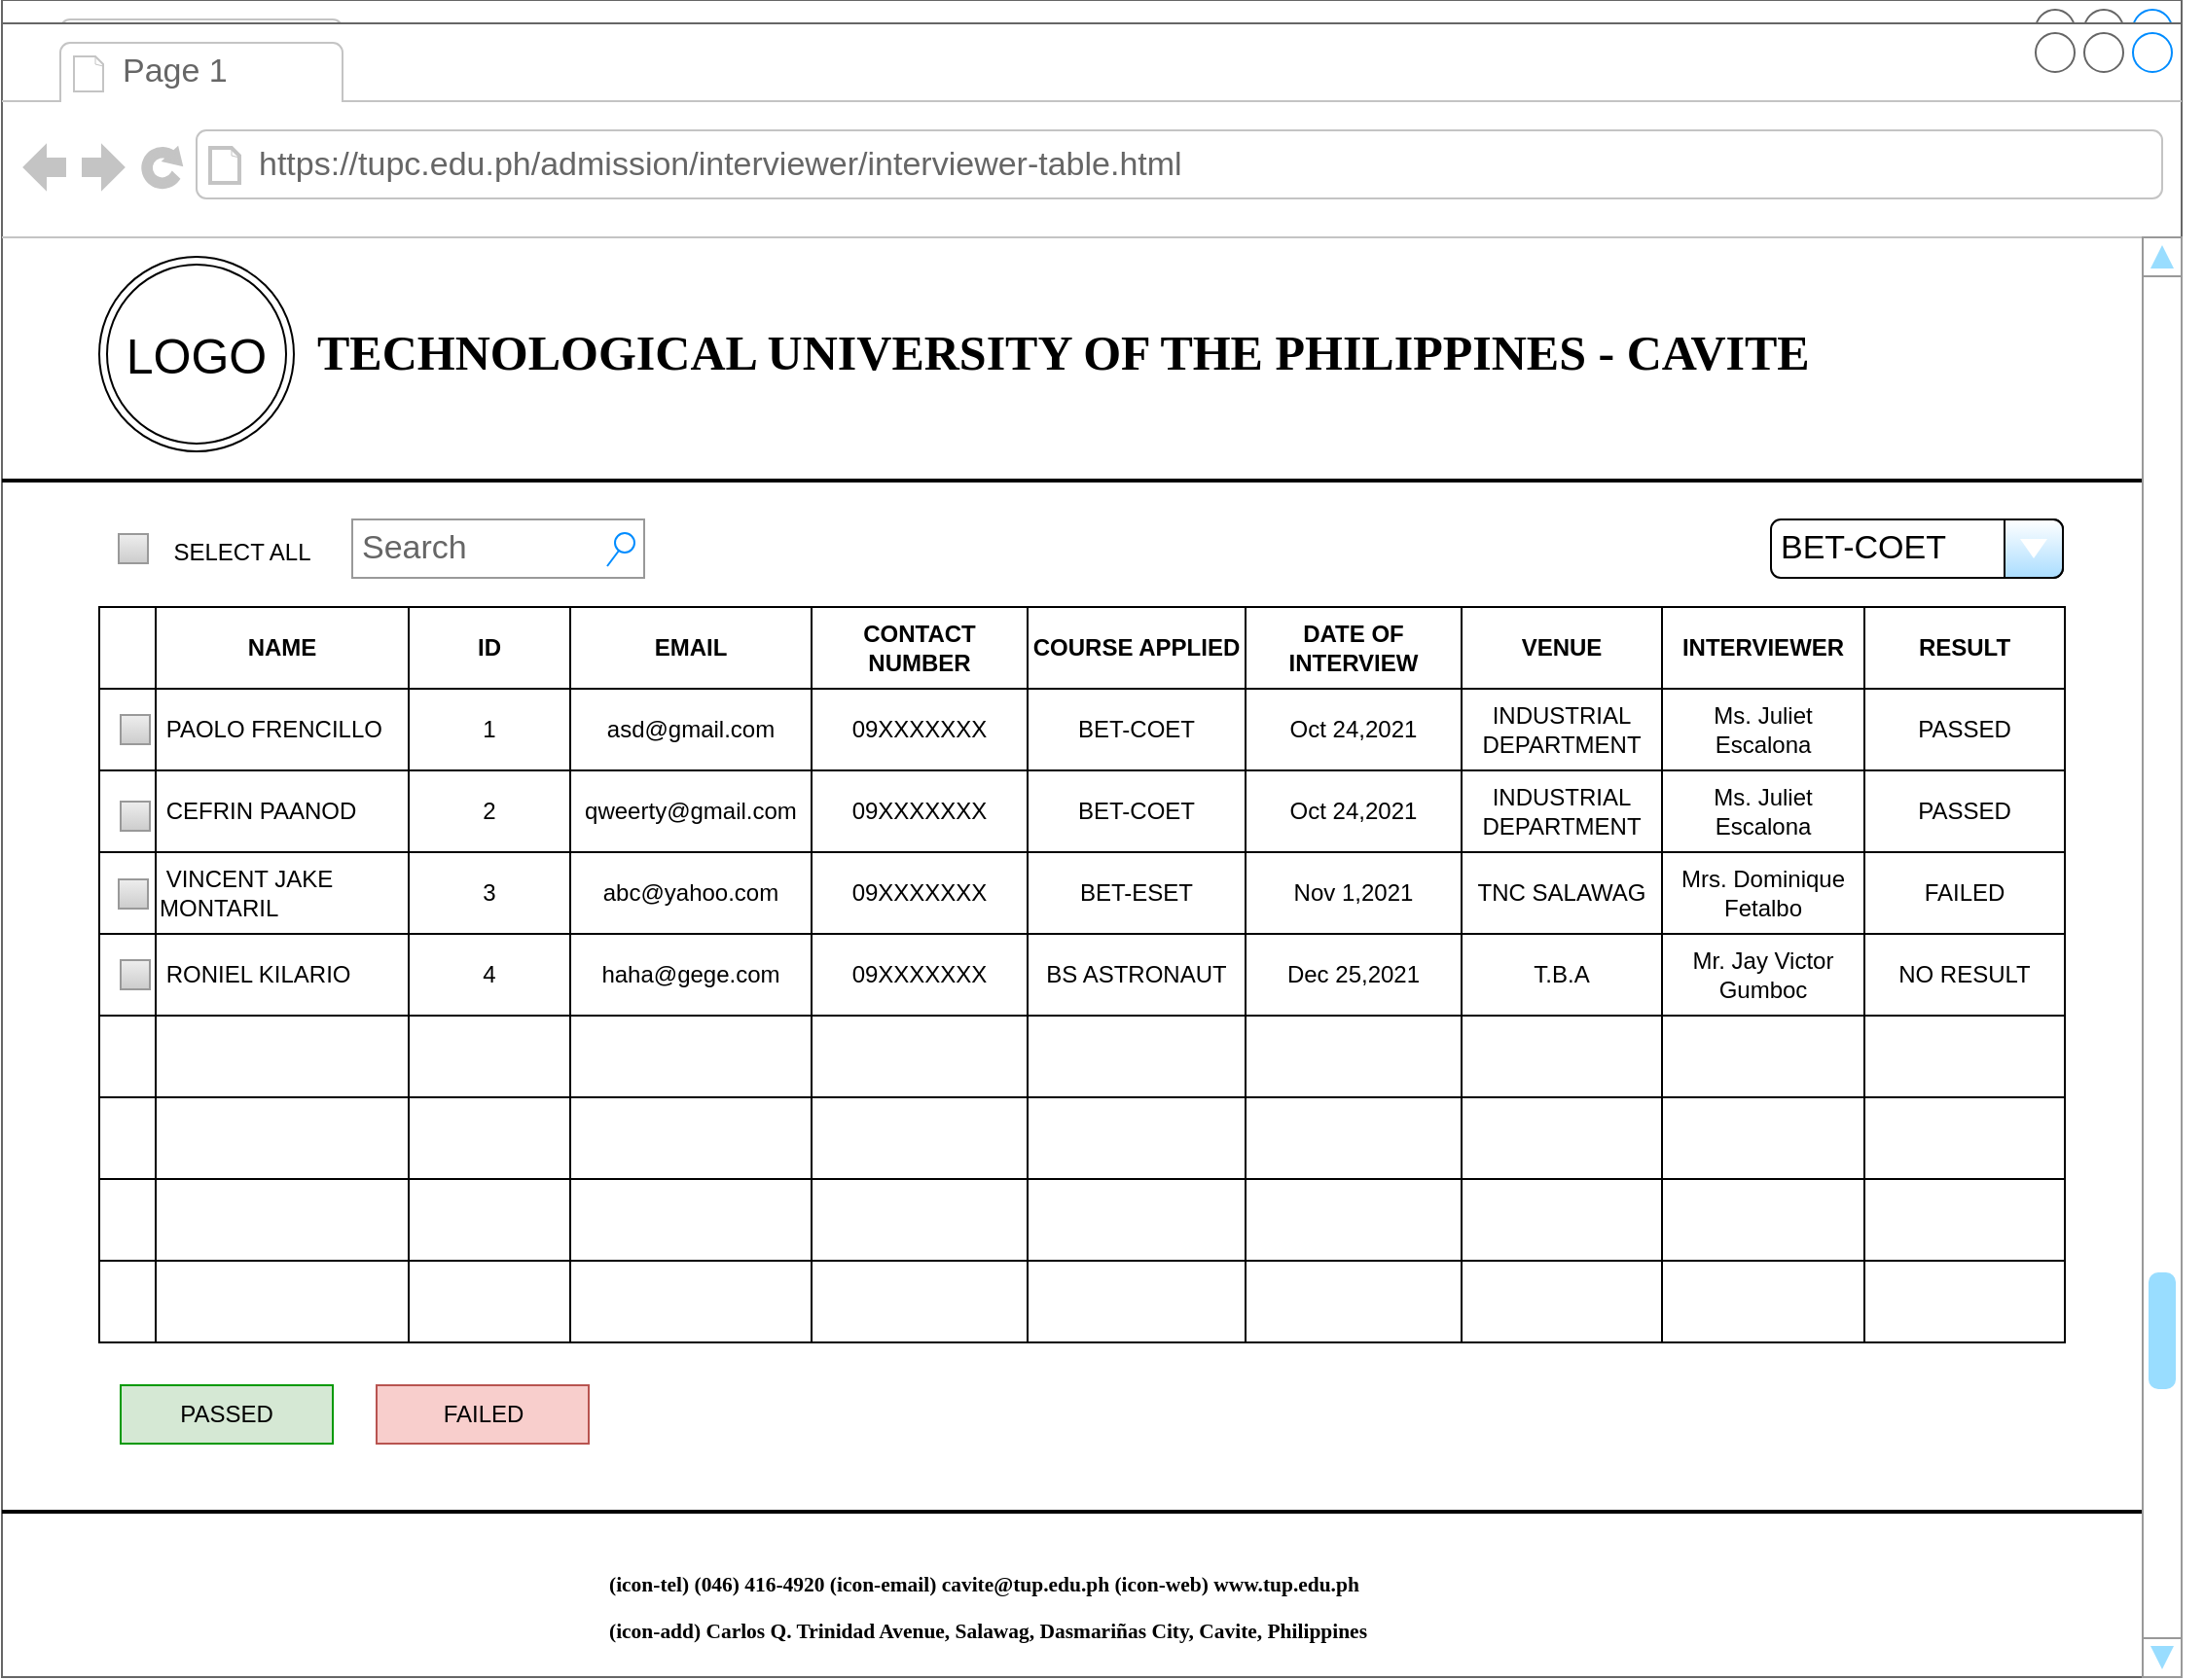 <mxfile version="15.5.9" type="device"><diagram name="Page-1" id="03018318-947c-dd8e-b7a3-06fadd420f32"><mxGraphModel dx="2340" dy="610" grid="1" gridSize="10" guides="1" tooltips="1" connect="1" arrows="1" fold="1" page="1" pageScale="1" pageWidth="1100" pageHeight="850" background="none" math="0" shadow="0"><root><mxCell id="0"/><mxCell id="1" parent="0"/><mxCell id="jKOx8MgDiJnZx1pA27ru-1" value="" style="strokeWidth=1;shadow=0;dashed=0;align=center;html=1;shape=mxgraph.mockup.containers.browserWindow;rSize=0;strokeColor=none;strokeColor2=#008cff;strokeColor3=#c4c4c4;mainText=,;recursiveResize=0;fontSize=25;fillColor=none;" parent="1" vertex="1"><mxGeometry width="1120" height="862" as="geometry"/></mxCell><mxCell id="jKOx8MgDiJnZx1pA27ru-2" value="" style="line;strokeWidth=2;html=1;fontSize=25;" parent="jKOx8MgDiJnZx1pA27ru-1" vertex="1"><mxGeometry y="760" width="1100" height="10" as="geometry"/></mxCell><mxCell id="jKOx8MgDiJnZx1pA27ru-3" value="Page 1" style="strokeWidth=1;shadow=0;dashed=0;align=center;html=1;shape=mxgraph.mockup.containers.anchor;fontSize=17;fontColor=#666666;align=left;" parent="jKOx8MgDiJnZx1pA27ru-1" vertex="1"><mxGeometry x="60" y="12" width="110" height="26" as="geometry"/></mxCell><mxCell id="jKOx8MgDiJnZx1pA27ru-4" value="https://tupc.edu.ph/admission/applicant-register.html" style="strokeWidth=1;shadow=0;dashed=0;align=center;html=1;shape=mxgraph.mockup.containers.anchor;rSize=0;fontSize=17;fontColor=#666666;align=left;" parent="jKOx8MgDiJnZx1pA27ru-1" vertex="1"><mxGeometry x="130" y="60" width="250" height="26" as="geometry"/></mxCell><mxCell id="jKOx8MgDiJnZx1pA27ru-5" value="&lt;h1&gt;&lt;b&gt;&lt;font style=&quot;font-size: 25px&quot;&gt;TECHNOLOGICAL UNIVERSITY OF THE PHILIPPINES - CAVITE&lt;/font&gt;&lt;/b&gt;&lt;/h1&gt;" style="text;html=1;points=[];align=left;verticalAlign=top;spacingTop=-4;fontSize=14;fontFamily=Verdana" parent="jKOx8MgDiJnZx1pA27ru-1" vertex="1"><mxGeometry x="160" y="130" width="540" height="60" as="geometry"/></mxCell><mxCell id="jKOx8MgDiJnZx1pA27ru-6" value="LOGO" style="ellipse;shape=doubleEllipse;whiteSpace=wrap;html=1;fontSize=25;" parent="jKOx8MgDiJnZx1pA27ru-1" vertex="1"><mxGeometry x="50" y="120" width="100" height="100" as="geometry"/></mxCell><mxCell id="jKOx8MgDiJnZx1pA27ru-8" value="" style="line;strokeWidth=2;html=1;fontSize=25;" parent="jKOx8MgDiJnZx1pA27ru-1" vertex="1"><mxGeometry y="230" width="1100" height="10" as="geometry"/></mxCell><mxCell id="jKOx8MgDiJnZx1pA27ru-9" value="" style="verticalLabelPosition=bottom;shadow=0;dashed=0;align=center;html=1;verticalAlign=top;strokeWidth=1;shape=mxgraph.mockup.navigation.scrollBar;strokeColor=#999999;barPos=20;fillColor2=#99ddff;strokeColor2=none;direction=north;fontSize=25;" parent="jKOx8MgDiJnZx1pA27ru-1" vertex="1"><mxGeometry x="1100" y="110" width="30" height="740" as="geometry"/></mxCell><mxCell id="jKOx8MgDiJnZx1pA27ru-27" value="&lt;span style=&quot;font-family: &amp;#34;euphemia&amp;#34; ; font-size: 10.72px ; font-weight: 700&quot;&gt;(icon-tel) (046) 416-4920 (icon-email) cavite@tup.edu.ph (icon-web) www.tup.edu.ph&lt;br&gt;&lt;/span&gt;&lt;span style=&quot;font-family: &amp;#34;euphemia&amp;#34; ; font-size: 10.72px ; font-weight: 700&quot;&gt;(icon-add) Carlos Q. Trinidad Avenue, Salawag, Dasmariñas City, Cavite, Philippines&lt;/span&gt;&lt;span style=&quot;font-family: &amp;#34;euphemia&amp;#34; ; font-size: 10.72px ; font-weight: 700&quot;&gt;&lt;br&gt;&lt;/span&gt;" style="rounded=0;whiteSpace=wrap;html=1;fontSize=20;strokeWidth=1;fillColor=none;align=left;verticalAlign=top;strokeColor=none;" parent="jKOx8MgDiJnZx1pA27ru-1" vertex="1"><mxGeometry x="310" y="780" width="480" height="60" as="geometry"/></mxCell><mxCell id="7ib71Nidem4NqmsdStW_-4" value="" style="rounded=0;whiteSpace=wrap;html=1;" parent="jKOx8MgDiJnZx1pA27ru-1" vertex="1"><mxGeometry x="50" y="260" width="25" height="20" as="geometry"/></mxCell><mxCell id="7ib71Nidem4NqmsdStW_-6" value="" style="shape=table;html=1;whiteSpace=wrap;startSize=0;container=1;collapsible=0;childLayout=tableLayout;" parent="jKOx8MgDiJnZx1pA27ru-1" vertex="1"><mxGeometry x="50" y="300" width="1010" height="378" as="geometry"/></mxCell><mxCell id="7ib71Nidem4NqmsdStW_-7" value="" style="shape=partialRectangle;html=1;whiteSpace=wrap;collapsible=0;dropTarget=0;pointerEvents=0;fillColor=none;top=0;left=0;bottom=0;right=0;points=[[0,0.5],[1,0.5]];portConstraint=eastwest;" parent="7ib71Nidem4NqmsdStW_-6" vertex="1"><mxGeometry width="1010" height="42" as="geometry"/></mxCell><mxCell id="7ib71Nidem4NqmsdStW_-84" style="shape=partialRectangle;html=1;whiteSpace=wrap;connectable=0;fillColor=none;top=0;left=0;bottom=0;right=0;overflow=hidden;pointerEvents=1;" parent="7ib71Nidem4NqmsdStW_-7" vertex="1"><mxGeometry width="36" height="42" as="geometry"><mxRectangle width="36" height="42" as="alternateBounds"/></mxGeometry></mxCell><mxCell id="7ib71Nidem4NqmsdStW_-8" value="&lt;b&gt;NAME&lt;/b&gt;" style="shape=partialRectangle;html=1;whiteSpace=wrap;connectable=0;fillColor=none;top=0;left=0;bottom=0;right=0;overflow=hidden;pointerEvents=1;" parent="7ib71Nidem4NqmsdStW_-7" vertex="1"><mxGeometry x="36" width="144" height="42" as="geometry"><mxRectangle width="144" height="42" as="alternateBounds"/></mxGeometry></mxCell><mxCell id="7ib71Nidem4NqmsdStW_-9" value="&lt;b&gt;ID&lt;/b&gt;" style="shape=partialRectangle;html=1;whiteSpace=wrap;connectable=0;fillColor=none;top=0;left=0;bottom=0;right=0;overflow=hidden;pointerEvents=1;" parent="7ib71Nidem4NqmsdStW_-7" vertex="1"><mxGeometry x="180" width="124" height="42" as="geometry"><mxRectangle width="124" height="42" as="alternateBounds"/></mxGeometry></mxCell><mxCell id="7ib71Nidem4NqmsdStW_-10" value="&lt;b&gt;EMAIL&lt;/b&gt;" style="shape=partialRectangle;html=1;whiteSpace=wrap;connectable=0;fillColor=none;top=0;left=0;bottom=0;right=0;overflow=hidden;pointerEvents=1;" parent="7ib71Nidem4NqmsdStW_-7" vertex="1"><mxGeometry x="304" width="134" height="42" as="geometry"><mxRectangle width="134" height="42" as="alternateBounds"/></mxGeometry></mxCell><mxCell id="7ib71Nidem4NqmsdStW_-19" value="&lt;b&gt;CONTACT NUMBER&lt;/b&gt;" style="shape=partialRectangle;html=1;whiteSpace=wrap;connectable=0;fillColor=none;top=0;left=0;bottom=0;right=0;overflow=hidden;pointerEvents=1;" parent="7ib71Nidem4NqmsdStW_-7" vertex="1"><mxGeometry x="438" width="142" height="42" as="geometry"><mxRectangle width="142" height="42" as="alternateBounds"/></mxGeometry></mxCell><mxCell id="7ib71Nidem4NqmsdStW_-22" value="&lt;b&gt;COURSE APPLIED&lt;/b&gt;" style="shape=partialRectangle;html=1;whiteSpace=wrap;connectable=0;fillColor=none;top=0;left=0;bottom=0;right=0;overflow=hidden;pointerEvents=1;" parent="7ib71Nidem4NqmsdStW_-7" vertex="1"><mxGeometry x="580" width="143" height="42" as="geometry"><mxRectangle width="143" height="42" as="alternateBounds"/></mxGeometry></mxCell><mxCell id="7ib71Nidem4NqmsdStW_-25" value="&lt;b&gt;DATE OF INTERVIEW&lt;/b&gt;" style="shape=partialRectangle;html=1;whiteSpace=wrap;connectable=0;fillColor=none;top=0;left=0;bottom=0;right=0;overflow=hidden;pointerEvents=1;" parent="7ib71Nidem4NqmsdStW_-7" vertex="1"><mxGeometry x="723" width="143" height="42" as="geometry"><mxRectangle width="143" height="42" as="alternateBounds"/></mxGeometry></mxCell><mxCell id="7ib71Nidem4NqmsdStW_-28" value="&lt;b&gt;RESULT&lt;/b&gt;" style="shape=partialRectangle;html=1;whiteSpace=wrap;connectable=0;fillColor=none;top=0;left=0;bottom=0;right=0;overflow=hidden;pointerEvents=1;" parent="7ib71Nidem4NqmsdStW_-7" vertex="1"><mxGeometry x="866" width="144" height="42" as="geometry"><mxRectangle width="144" height="42" as="alternateBounds"/></mxGeometry></mxCell><mxCell id="7ib71Nidem4NqmsdStW_-11" value="" style="shape=partialRectangle;html=1;whiteSpace=wrap;collapsible=0;dropTarget=0;pointerEvents=0;fillColor=none;top=0;left=0;bottom=0;right=0;points=[[0,0.5],[1,0.5]];portConstraint=eastwest;" parent="7ib71Nidem4NqmsdStW_-6" vertex="1"><mxGeometry y="42" width="1010" height="42" as="geometry"/></mxCell><mxCell id="7ib71Nidem4NqmsdStW_-85" style="shape=partialRectangle;html=1;whiteSpace=wrap;connectable=0;fillColor=none;top=0;left=0;bottom=0;right=0;overflow=hidden;pointerEvents=1;align=left;" parent="7ib71Nidem4NqmsdStW_-11" vertex="1"><mxGeometry width="36" height="42" as="geometry"><mxRectangle width="36" height="42" as="alternateBounds"/></mxGeometry></mxCell><mxCell id="7ib71Nidem4NqmsdStW_-12" value="&amp;nbsp;PAOLO FRENCILLO" style="shape=partialRectangle;html=1;whiteSpace=wrap;connectable=0;fillColor=none;top=0;left=0;bottom=0;right=0;overflow=hidden;pointerEvents=1;align=left;" parent="7ib71Nidem4NqmsdStW_-11" vertex="1"><mxGeometry x="36" width="144" height="42" as="geometry"><mxRectangle width="144" height="42" as="alternateBounds"/></mxGeometry></mxCell><mxCell id="7ib71Nidem4NqmsdStW_-13" value="1" style="shape=partialRectangle;html=1;whiteSpace=wrap;connectable=0;fillColor=none;top=0;left=0;bottom=0;right=0;overflow=hidden;pointerEvents=1;" parent="7ib71Nidem4NqmsdStW_-11" vertex="1"><mxGeometry x="180" width="124" height="42" as="geometry"><mxRectangle width="124" height="42" as="alternateBounds"/></mxGeometry></mxCell><mxCell id="7ib71Nidem4NqmsdStW_-14" value="asd@gmail.com" style="shape=partialRectangle;html=1;whiteSpace=wrap;connectable=0;fillColor=none;top=0;left=0;bottom=0;right=0;overflow=hidden;pointerEvents=1;" parent="7ib71Nidem4NqmsdStW_-11" vertex="1"><mxGeometry x="304" width="134" height="42" as="geometry"><mxRectangle width="134" height="42" as="alternateBounds"/></mxGeometry></mxCell><mxCell id="7ib71Nidem4NqmsdStW_-20" value="09XXXXXXX" style="shape=partialRectangle;html=1;whiteSpace=wrap;connectable=0;fillColor=none;top=0;left=0;bottom=0;right=0;overflow=hidden;pointerEvents=1;" parent="7ib71Nidem4NqmsdStW_-11" vertex="1"><mxGeometry x="438" width="142" height="42" as="geometry"><mxRectangle width="142" height="42" as="alternateBounds"/></mxGeometry></mxCell><mxCell id="7ib71Nidem4NqmsdStW_-23" value="BET-COET" style="shape=partialRectangle;html=1;whiteSpace=wrap;connectable=0;fillColor=none;top=0;left=0;bottom=0;right=0;overflow=hidden;pointerEvents=1;" parent="7ib71Nidem4NqmsdStW_-11" vertex="1"><mxGeometry x="580" width="143" height="42" as="geometry"><mxRectangle width="143" height="42" as="alternateBounds"/></mxGeometry></mxCell><mxCell id="7ib71Nidem4NqmsdStW_-26" value="XX-XX-XX" style="shape=partialRectangle;html=1;whiteSpace=wrap;connectable=0;fillColor=none;top=0;left=0;bottom=0;right=0;overflow=hidden;pointerEvents=1;" parent="7ib71Nidem4NqmsdStW_-11" vertex="1"><mxGeometry x="723" width="143" height="42" as="geometry"><mxRectangle width="143" height="42" as="alternateBounds"/></mxGeometry></mxCell><mxCell id="7ib71Nidem4NqmsdStW_-29" value="PASSED" style="shape=partialRectangle;html=1;whiteSpace=wrap;connectable=0;fillColor=none;top=0;left=0;bottom=0;right=0;overflow=hidden;pointerEvents=1;" parent="7ib71Nidem4NqmsdStW_-11" vertex="1"><mxGeometry x="866" width="144" height="42" as="geometry"><mxRectangle width="144" height="42" as="alternateBounds"/></mxGeometry></mxCell><mxCell id="7ib71Nidem4NqmsdStW_-15" value="" style="shape=partialRectangle;html=1;whiteSpace=wrap;collapsible=0;dropTarget=0;pointerEvents=0;fillColor=none;top=0;left=0;bottom=0;right=0;points=[[0,0.5],[1,0.5]];portConstraint=eastwest;" parent="7ib71Nidem4NqmsdStW_-6" vertex="1"><mxGeometry y="84" width="1010" height="42" as="geometry"/></mxCell><mxCell id="7ib71Nidem4NqmsdStW_-86" style="shape=partialRectangle;html=1;whiteSpace=wrap;connectable=0;fillColor=none;top=0;left=0;bottom=0;right=0;overflow=hidden;pointerEvents=1;align=left;" parent="7ib71Nidem4NqmsdStW_-15" vertex="1"><mxGeometry width="36" height="42" as="geometry"><mxRectangle width="36" height="42" as="alternateBounds"/></mxGeometry></mxCell><mxCell id="7ib71Nidem4NqmsdStW_-16" value="&amp;nbsp;CEFRIN PAANOD" style="shape=partialRectangle;html=1;whiteSpace=wrap;connectable=0;fillColor=none;top=0;left=0;bottom=0;right=0;overflow=hidden;pointerEvents=1;align=left;" parent="7ib71Nidem4NqmsdStW_-15" vertex="1"><mxGeometry x="36" width="144" height="42" as="geometry"><mxRectangle width="144" height="42" as="alternateBounds"/></mxGeometry></mxCell><mxCell id="7ib71Nidem4NqmsdStW_-17" value="2" style="shape=partialRectangle;html=1;whiteSpace=wrap;connectable=0;fillColor=none;top=0;left=0;bottom=0;right=0;overflow=hidden;pointerEvents=1;" parent="7ib71Nidem4NqmsdStW_-15" vertex="1"><mxGeometry x="180" width="124" height="42" as="geometry"><mxRectangle width="124" height="42" as="alternateBounds"/></mxGeometry></mxCell><mxCell id="7ib71Nidem4NqmsdStW_-18" value="qweerty@gmail.com" style="shape=partialRectangle;html=1;whiteSpace=wrap;connectable=0;fillColor=none;top=0;left=0;bottom=0;right=0;overflow=hidden;pointerEvents=1;" parent="7ib71Nidem4NqmsdStW_-15" vertex="1"><mxGeometry x="304" width="134" height="42" as="geometry"><mxRectangle width="134" height="42" as="alternateBounds"/></mxGeometry></mxCell><mxCell id="7ib71Nidem4NqmsdStW_-21" value="09XXXXXXX" style="shape=partialRectangle;html=1;whiteSpace=wrap;connectable=0;fillColor=none;top=0;left=0;bottom=0;right=0;overflow=hidden;pointerEvents=1;" parent="7ib71Nidem4NqmsdStW_-15" vertex="1"><mxGeometry x="438" width="142" height="42" as="geometry"><mxRectangle width="142" height="42" as="alternateBounds"/></mxGeometry></mxCell><mxCell id="7ib71Nidem4NqmsdStW_-24" value="BET-ESET" style="shape=partialRectangle;html=1;whiteSpace=wrap;connectable=0;fillColor=none;top=0;left=0;bottom=0;right=0;overflow=hidden;pointerEvents=1;" parent="7ib71Nidem4NqmsdStW_-15" vertex="1"><mxGeometry x="580" width="143" height="42" as="geometry"><mxRectangle width="143" height="42" as="alternateBounds"/></mxGeometry></mxCell><mxCell id="7ib71Nidem4NqmsdStW_-27" value="XX-XX-XX" style="shape=partialRectangle;html=1;whiteSpace=wrap;connectable=0;fillColor=none;top=0;left=0;bottom=0;right=0;overflow=hidden;pointerEvents=1;" parent="7ib71Nidem4NqmsdStW_-15" vertex="1"><mxGeometry x="723" width="143" height="42" as="geometry"><mxRectangle width="143" height="42" as="alternateBounds"/></mxGeometry></mxCell><mxCell id="7ib71Nidem4NqmsdStW_-30" value="FAILED" style="shape=partialRectangle;html=1;whiteSpace=wrap;connectable=0;fillColor=none;top=0;left=0;bottom=0;right=0;overflow=hidden;pointerEvents=1;" parent="7ib71Nidem4NqmsdStW_-15" vertex="1"><mxGeometry x="866" width="144" height="42" as="geometry"><mxRectangle width="144" height="42" as="alternateBounds"/></mxGeometry></mxCell><mxCell id="7ib71Nidem4NqmsdStW_-31" style="shape=partialRectangle;html=1;whiteSpace=wrap;collapsible=0;dropTarget=0;pointerEvents=0;fillColor=none;top=0;left=0;bottom=0;right=0;points=[[0,0.5],[1,0.5]];portConstraint=eastwest;" parent="7ib71Nidem4NqmsdStW_-6" vertex="1"><mxGeometry y="126" width="1010" height="42" as="geometry"/></mxCell><mxCell id="7ib71Nidem4NqmsdStW_-87" style="shape=partialRectangle;html=1;whiteSpace=wrap;connectable=0;fillColor=none;top=0;left=0;bottom=0;right=0;overflow=hidden;pointerEvents=1;align=left;" parent="7ib71Nidem4NqmsdStW_-31" vertex="1"><mxGeometry width="36" height="42" as="geometry"><mxRectangle width="36" height="42" as="alternateBounds"/></mxGeometry></mxCell><mxCell id="7ib71Nidem4NqmsdStW_-32" value="&amp;nbsp;VINCENT JAKE MONTARIL" style="shape=partialRectangle;html=1;whiteSpace=wrap;connectable=0;fillColor=none;top=0;left=0;bottom=0;right=0;overflow=hidden;pointerEvents=1;align=left;" parent="7ib71Nidem4NqmsdStW_-31" vertex="1"><mxGeometry x="36" width="144" height="42" as="geometry"><mxRectangle width="144" height="42" as="alternateBounds"/></mxGeometry></mxCell><mxCell id="7ib71Nidem4NqmsdStW_-33" value="3" style="shape=partialRectangle;html=1;whiteSpace=wrap;connectable=0;fillColor=none;top=0;left=0;bottom=0;right=0;overflow=hidden;pointerEvents=1;" parent="7ib71Nidem4NqmsdStW_-31" vertex="1"><mxGeometry x="180" width="124" height="42" as="geometry"><mxRectangle width="124" height="42" as="alternateBounds"/></mxGeometry></mxCell><mxCell id="7ib71Nidem4NqmsdStW_-34" value="abc@yahoo.com" style="shape=partialRectangle;html=1;whiteSpace=wrap;connectable=0;fillColor=none;top=0;left=0;bottom=0;right=0;overflow=hidden;pointerEvents=1;" parent="7ib71Nidem4NqmsdStW_-31" vertex="1"><mxGeometry x="304" width="134" height="42" as="geometry"><mxRectangle width="134" height="42" as="alternateBounds"/></mxGeometry></mxCell><mxCell id="7ib71Nidem4NqmsdStW_-35" value="09XXXXXXX" style="shape=partialRectangle;html=1;whiteSpace=wrap;connectable=0;fillColor=none;top=0;left=0;bottom=0;right=0;overflow=hidden;pointerEvents=1;" parent="7ib71Nidem4NqmsdStW_-31" vertex="1"><mxGeometry x="438" width="142" height="42" as="geometry"><mxRectangle width="142" height="42" as="alternateBounds"/></mxGeometry></mxCell><mxCell id="7ib71Nidem4NqmsdStW_-36" value="BET-COET" style="shape=partialRectangle;html=1;whiteSpace=wrap;connectable=0;fillColor=none;top=0;left=0;bottom=0;right=0;overflow=hidden;pointerEvents=1;" parent="7ib71Nidem4NqmsdStW_-31" vertex="1"><mxGeometry x="580" width="143" height="42" as="geometry"><mxRectangle width="143" height="42" as="alternateBounds"/></mxGeometry></mxCell><mxCell id="7ib71Nidem4NqmsdStW_-37" value="&lt;span&gt;XX-XX-XX&lt;/span&gt;" style="shape=partialRectangle;html=1;whiteSpace=wrap;connectable=0;fillColor=none;top=0;left=0;bottom=0;right=0;overflow=hidden;pointerEvents=1;" parent="7ib71Nidem4NqmsdStW_-31" vertex="1"><mxGeometry x="723" width="143" height="42" as="geometry"><mxRectangle width="143" height="42" as="alternateBounds"/></mxGeometry></mxCell><mxCell id="7ib71Nidem4NqmsdStW_-38" value="NO RESULT" style="shape=partialRectangle;html=1;whiteSpace=wrap;connectable=0;fillColor=none;top=0;left=0;bottom=0;right=0;overflow=hidden;pointerEvents=1;" parent="7ib71Nidem4NqmsdStW_-31" vertex="1"><mxGeometry x="866" width="144" height="42" as="geometry"><mxRectangle width="144" height="42" as="alternateBounds"/></mxGeometry></mxCell><mxCell id="7ib71Nidem4NqmsdStW_-39" style="shape=partialRectangle;html=1;whiteSpace=wrap;collapsible=0;dropTarget=0;pointerEvents=0;fillColor=none;top=0;left=0;bottom=0;right=0;points=[[0,0.5],[1,0.5]];portConstraint=eastwest;" parent="7ib71Nidem4NqmsdStW_-6" vertex="1"><mxGeometry y="168" width="1010" height="42" as="geometry"/></mxCell><mxCell id="7ib71Nidem4NqmsdStW_-88" style="shape=partialRectangle;html=1;whiteSpace=wrap;connectable=0;fillColor=none;top=0;left=0;bottom=0;right=0;overflow=hidden;pointerEvents=1;" parent="7ib71Nidem4NqmsdStW_-39" vertex="1"><mxGeometry width="36" height="42" as="geometry"><mxRectangle width="36" height="42" as="alternateBounds"/></mxGeometry></mxCell><mxCell id="7ib71Nidem4NqmsdStW_-40" style="shape=partialRectangle;html=1;whiteSpace=wrap;connectable=0;fillColor=none;top=0;left=0;bottom=0;right=0;overflow=hidden;pointerEvents=1;" parent="7ib71Nidem4NqmsdStW_-39" vertex="1"><mxGeometry x="36" width="144" height="42" as="geometry"><mxRectangle width="144" height="42" as="alternateBounds"/></mxGeometry></mxCell><mxCell id="7ib71Nidem4NqmsdStW_-41" style="shape=partialRectangle;html=1;whiteSpace=wrap;connectable=0;fillColor=none;top=0;left=0;bottom=0;right=0;overflow=hidden;pointerEvents=1;" parent="7ib71Nidem4NqmsdStW_-39" vertex="1"><mxGeometry x="180" width="124" height="42" as="geometry"><mxRectangle width="124" height="42" as="alternateBounds"/></mxGeometry></mxCell><mxCell id="7ib71Nidem4NqmsdStW_-42" style="shape=partialRectangle;html=1;whiteSpace=wrap;connectable=0;fillColor=none;top=0;left=0;bottom=0;right=0;overflow=hidden;pointerEvents=1;" parent="7ib71Nidem4NqmsdStW_-39" vertex="1"><mxGeometry x="304" width="134" height="42" as="geometry"><mxRectangle width="134" height="42" as="alternateBounds"/></mxGeometry></mxCell><mxCell id="7ib71Nidem4NqmsdStW_-43" style="shape=partialRectangle;html=1;whiteSpace=wrap;connectable=0;fillColor=none;top=0;left=0;bottom=0;right=0;overflow=hidden;pointerEvents=1;" parent="7ib71Nidem4NqmsdStW_-39" vertex="1"><mxGeometry x="438" width="142" height="42" as="geometry"><mxRectangle width="142" height="42" as="alternateBounds"/></mxGeometry></mxCell><mxCell id="7ib71Nidem4NqmsdStW_-44" style="shape=partialRectangle;html=1;whiteSpace=wrap;connectable=0;fillColor=none;top=0;left=0;bottom=0;right=0;overflow=hidden;pointerEvents=1;" parent="7ib71Nidem4NqmsdStW_-39" vertex="1"><mxGeometry x="580" width="143" height="42" as="geometry"><mxRectangle width="143" height="42" as="alternateBounds"/></mxGeometry></mxCell><mxCell id="7ib71Nidem4NqmsdStW_-45" style="shape=partialRectangle;html=1;whiteSpace=wrap;connectable=0;fillColor=none;top=0;left=0;bottom=0;right=0;overflow=hidden;pointerEvents=1;" parent="7ib71Nidem4NqmsdStW_-39" vertex="1"><mxGeometry x="723" width="143" height="42" as="geometry"><mxRectangle width="143" height="42" as="alternateBounds"/></mxGeometry></mxCell><mxCell id="7ib71Nidem4NqmsdStW_-46" style="shape=partialRectangle;html=1;whiteSpace=wrap;connectable=0;fillColor=none;top=0;left=0;bottom=0;right=0;overflow=hidden;pointerEvents=1;" parent="7ib71Nidem4NqmsdStW_-39" vertex="1"><mxGeometry x="866" width="144" height="42" as="geometry"><mxRectangle width="144" height="42" as="alternateBounds"/></mxGeometry></mxCell><mxCell id="7ib71Nidem4NqmsdStW_-47" style="shape=partialRectangle;html=1;whiteSpace=wrap;collapsible=0;dropTarget=0;pointerEvents=0;fillColor=none;top=0;left=0;bottom=0;right=0;points=[[0,0.5],[1,0.5]];portConstraint=eastwest;" parent="7ib71Nidem4NqmsdStW_-6" vertex="1"><mxGeometry y="210" width="1010" height="42" as="geometry"/></mxCell><mxCell id="7ib71Nidem4NqmsdStW_-89" style="shape=partialRectangle;html=1;whiteSpace=wrap;connectable=0;fillColor=none;top=0;left=0;bottom=0;right=0;overflow=hidden;pointerEvents=1;" parent="7ib71Nidem4NqmsdStW_-47" vertex="1"><mxGeometry width="36" height="42" as="geometry"><mxRectangle width="36" height="42" as="alternateBounds"/></mxGeometry></mxCell><mxCell id="7ib71Nidem4NqmsdStW_-48" style="shape=partialRectangle;html=1;whiteSpace=wrap;connectable=0;fillColor=none;top=0;left=0;bottom=0;right=0;overflow=hidden;pointerEvents=1;" parent="7ib71Nidem4NqmsdStW_-47" vertex="1"><mxGeometry x="36" width="144" height="42" as="geometry"><mxRectangle width="144" height="42" as="alternateBounds"/></mxGeometry></mxCell><mxCell id="7ib71Nidem4NqmsdStW_-49" style="shape=partialRectangle;html=1;whiteSpace=wrap;connectable=0;fillColor=none;top=0;left=0;bottom=0;right=0;overflow=hidden;pointerEvents=1;" parent="7ib71Nidem4NqmsdStW_-47" vertex="1"><mxGeometry x="180" width="124" height="42" as="geometry"><mxRectangle width="124" height="42" as="alternateBounds"/></mxGeometry></mxCell><mxCell id="7ib71Nidem4NqmsdStW_-50" style="shape=partialRectangle;html=1;whiteSpace=wrap;connectable=0;fillColor=none;top=0;left=0;bottom=0;right=0;overflow=hidden;pointerEvents=1;" parent="7ib71Nidem4NqmsdStW_-47" vertex="1"><mxGeometry x="304" width="134" height="42" as="geometry"><mxRectangle width="134" height="42" as="alternateBounds"/></mxGeometry></mxCell><mxCell id="7ib71Nidem4NqmsdStW_-51" style="shape=partialRectangle;html=1;whiteSpace=wrap;connectable=0;fillColor=none;top=0;left=0;bottom=0;right=0;overflow=hidden;pointerEvents=1;" parent="7ib71Nidem4NqmsdStW_-47" vertex="1"><mxGeometry x="438" width="142" height="42" as="geometry"><mxRectangle width="142" height="42" as="alternateBounds"/></mxGeometry></mxCell><mxCell id="7ib71Nidem4NqmsdStW_-52" style="shape=partialRectangle;html=1;whiteSpace=wrap;connectable=0;fillColor=none;top=0;left=0;bottom=0;right=0;overflow=hidden;pointerEvents=1;" parent="7ib71Nidem4NqmsdStW_-47" vertex="1"><mxGeometry x="580" width="143" height="42" as="geometry"><mxRectangle width="143" height="42" as="alternateBounds"/></mxGeometry></mxCell><mxCell id="7ib71Nidem4NqmsdStW_-53" style="shape=partialRectangle;html=1;whiteSpace=wrap;connectable=0;fillColor=none;top=0;left=0;bottom=0;right=0;overflow=hidden;pointerEvents=1;" parent="7ib71Nidem4NqmsdStW_-47" vertex="1"><mxGeometry x="723" width="143" height="42" as="geometry"><mxRectangle width="143" height="42" as="alternateBounds"/></mxGeometry></mxCell><mxCell id="7ib71Nidem4NqmsdStW_-54" style="shape=partialRectangle;html=1;whiteSpace=wrap;connectable=0;fillColor=none;top=0;left=0;bottom=0;right=0;overflow=hidden;pointerEvents=1;" parent="7ib71Nidem4NqmsdStW_-47" vertex="1"><mxGeometry x="866" width="144" height="42" as="geometry"><mxRectangle width="144" height="42" as="alternateBounds"/></mxGeometry></mxCell><mxCell id="7ib71Nidem4NqmsdStW_-55" style="shape=partialRectangle;html=1;whiteSpace=wrap;collapsible=0;dropTarget=0;pointerEvents=0;fillColor=none;top=0;left=0;bottom=0;right=0;points=[[0,0.5],[1,0.5]];portConstraint=eastwest;" parent="7ib71Nidem4NqmsdStW_-6" vertex="1"><mxGeometry y="252" width="1010" height="42" as="geometry"/></mxCell><mxCell id="7ib71Nidem4NqmsdStW_-90" style="shape=partialRectangle;html=1;whiteSpace=wrap;connectable=0;fillColor=none;top=0;left=0;bottom=0;right=0;overflow=hidden;pointerEvents=1;" parent="7ib71Nidem4NqmsdStW_-55" vertex="1"><mxGeometry width="36" height="42" as="geometry"><mxRectangle width="36" height="42" as="alternateBounds"/></mxGeometry></mxCell><mxCell id="7ib71Nidem4NqmsdStW_-56" style="shape=partialRectangle;html=1;whiteSpace=wrap;connectable=0;fillColor=none;top=0;left=0;bottom=0;right=0;overflow=hidden;pointerEvents=1;" parent="7ib71Nidem4NqmsdStW_-55" vertex="1"><mxGeometry x="36" width="144" height="42" as="geometry"><mxRectangle width="144" height="42" as="alternateBounds"/></mxGeometry></mxCell><mxCell id="7ib71Nidem4NqmsdStW_-57" style="shape=partialRectangle;html=1;whiteSpace=wrap;connectable=0;fillColor=none;top=0;left=0;bottom=0;right=0;overflow=hidden;pointerEvents=1;" parent="7ib71Nidem4NqmsdStW_-55" vertex="1"><mxGeometry x="180" width="124" height="42" as="geometry"><mxRectangle width="124" height="42" as="alternateBounds"/></mxGeometry></mxCell><mxCell id="7ib71Nidem4NqmsdStW_-58" style="shape=partialRectangle;html=1;whiteSpace=wrap;connectable=0;fillColor=none;top=0;left=0;bottom=0;right=0;overflow=hidden;pointerEvents=1;" parent="7ib71Nidem4NqmsdStW_-55" vertex="1"><mxGeometry x="304" width="134" height="42" as="geometry"><mxRectangle width="134" height="42" as="alternateBounds"/></mxGeometry></mxCell><mxCell id="7ib71Nidem4NqmsdStW_-59" style="shape=partialRectangle;html=1;whiteSpace=wrap;connectable=0;fillColor=none;top=0;left=0;bottom=0;right=0;overflow=hidden;pointerEvents=1;" parent="7ib71Nidem4NqmsdStW_-55" vertex="1"><mxGeometry x="438" width="142" height="42" as="geometry"><mxRectangle width="142" height="42" as="alternateBounds"/></mxGeometry></mxCell><mxCell id="7ib71Nidem4NqmsdStW_-60" style="shape=partialRectangle;html=1;whiteSpace=wrap;connectable=0;fillColor=none;top=0;left=0;bottom=0;right=0;overflow=hidden;pointerEvents=1;" parent="7ib71Nidem4NqmsdStW_-55" vertex="1"><mxGeometry x="580" width="143" height="42" as="geometry"><mxRectangle width="143" height="42" as="alternateBounds"/></mxGeometry></mxCell><mxCell id="7ib71Nidem4NqmsdStW_-61" style="shape=partialRectangle;html=1;whiteSpace=wrap;connectable=0;fillColor=none;top=0;left=0;bottom=0;right=0;overflow=hidden;pointerEvents=1;" parent="7ib71Nidem4NqmsdStW_-55" vertex="1"><mxGeometry x="723" width="143" height="42" as="geometry"><mxRectangle width="143" height="42" as="alternateBounds"/></mxGeometry></mxCell><mxCell id="7ib71Nidem4NqmsdStW_-62" style="shape=partialRectangle;html=1;whiteSpace=wrap;connectable=0;fillColor=none;top=0;left=0;bottom=0;right=0;overflow=hidden;pointerEvents=1;" parent="7ib71Nidem4NqmsdStW_-55" vertex="1"><mxGeometry x="866" width="144" height="42" as="geometry"><mxRectangle width="144" height="42" as="alternateBounds"/></mxGeometry></mxCell><mxCell id="7ib71Nidem4NqmsdStW_-63" style="shape=partialRectangle;html=1;whiteSpace=wrap;collapsible=0;dropTarget=0;pointerEvents=0;fillColor=none;top=0;left=0;bottom=0;right=0;points=[[0,0.5],[1,0.5]];portConstraint=eastwest;" parent="7ib71Nidem4NqmsdStW_-6" vertex="1"><mxGeometry y="294" width="1010" height="42" as="geometry"/></mxCell><mxCell id="7ib71Nidem4NqmsdStW_-91" style="shape=partialRectangle;html=1;whiteSpace=wrap;connectable=0;fillColor=none;top=0;left=0;bottom=0;right=0;overflow=hidden;pointerEvents=1;" parent="7ib71Nidem4NqmsdStW_-63" vertex="1"><mxGeometry width="36" height="42" as="geometry"><mxRectangle width="36" height="42" as="alternateBounds"/></mxGeometry></mxCell><mxCell id="7ib71Nidem4NqmsdStW_-64" style="shape=partialRectangle;html=1;whiteSpace=wrap;connectable=0;fillColor=none;top=0;left=0;bottom=0;right=0;overflow=hidden;pointerEvents=1;" parent="7ib71Nidem4NqmsdStW_-63" vertex="1"><mxGeometry x="36" width="144" height="42" as="geometry"><mxRectangle width="144" height="42" as="alternateBounds"/></mxGeometry></mxCell><mxCell id="7ib71Nidem4NqmsdStW_-65" style="shape=partialRectangle;html=1;whiteSpace=wrap;connectable=0;fillColor=none;top=0;left=0;bottom=0;right=0;overflow=hidden;pointerEvents=1;" parent="7ib71Nidem4NqmsdStW_-63" vertex="1"><mxGeometry x="180" width="124" height="42" as="geometry"><mxRectangle width="124" height="42" as="alternateBounds"/></mxGeometry></mxCell><mxCell id="7ib71Nidem4NqmsdStW_-66" style="shape=partialRectangle;html=1;whiteSpace=wrap;connectable=0;fillColor=none;top=0;left=0;bottom=0;right=0;overflow=hidden;pointerEvents=1;" parent="7ib71Nidem4NqmsdStW_-63" vertex="1"><mxGeometry x="304" width="134" height="42" as="geometry"><mxRectangle width="134" height="42" as="alternateBounds"/></mxGeometry></mxCell><mxCell id="7ib71Nidem4NqmsdStW_-67" style="shape=partialRectangle;html=1;whiteSpace=wrap;connectable=0;fillColor=none;top=0;left=0;bottom=0;right=0;overflow=hidden;pointerEvents=1;" parent="7ib71Nidem4NqmsdStW_-63" vertex="1"><mxGeometry x="438" width="142" height="42" as="geometry"><mxRectangle width="142" height="42" as="alternateBounds"/></mxGeometry></mxCell><mxCell id="7ib71Nidem4NqmsdStW_-68" style="shape=partialRectangle;html=1;whiteSpace=wrap;connectable=0;fillColor=none;top=0;left=0;bottom=0;right=0;overflow=hidden;pointerEvents=1;" parent="7ib71Nidem4NqmsdStW_-63" vertex="1"><mxGeometry x="580" width="143" height="42" as="geometry"><mxRectangle width="143" height="42" as="alternateBounds"/></mxGeometry></mxCell><mxCell id="7ib71Nidem4NqmsdStW_-69" style="shape=partialRectangle;html=1;whiteSpace=wrap;connectable=0;fillColor=none;top=0;left=0;bottom=0;right=0;overflow=hidden;pointerEvents=1;" parent="7ib71Nidem4NqmsdStW_-63" vertex="1"><mxGeometry x="723" width="143" height="42" as="geometry"><mxRectangle width="143" height="42" as="alternateBounds"/></mxGeometry></mxCell><mxCell id="7ib71Nidem4NqmsdStW_-70" style="shape=partialRectangle;html=1;whiteSpace=wrap;connectable=0;fillColor=none;top=0;left=0;bottom=0;right=0;overflow=hidden;pointerEvents=1;" parent="7ib71Nidem4NqmsdStW_-63" vertex="1"><mxGeometry x="866" width="144" height="42" as="geometry"><mxRectangle width="144" height="42" as="alternateBounds"/></mxGeometry></mxCell><mxCell id="7ib71Nidem4NqmsdStW_-71" style="shape=partialRectangle;html=1;whiteSpace=wrap;collapsible=0;dropTarget=0;pointerEvents=0;fillColor=none;top=0;left=0;bottom=0;right=0;points=[[0,0.5],[1,0.5]];portConstraint=eastwest;" parent="7ib71Nidem4NqmsdStW_-6" vertex="1"><mxGeometry y="336" width="1010" height="42" as="geometry"/></mxCell><mxCell id="7ib71Nidem4NqmsdStW_-92" style="shape=partialRectangle;html=1;whiteSpace=wrap;connectable=0;fillColor=none;top=0;left=0;bottom=0;right=0;overflow=hidden;pointerEvents=1;" parent="7ib71Nidem4NqmsdStW_-71" vertex="1"><mxGeometry width="36" height="42" as="geometry"><mxRectangle width="36" height="42" as="alternateBounds"/></mxGeometry></mxCell><mxCell id="7ib71Nidem4NqmsdStW_-72" style="shape=partialRectangle;html=1;whiteSpace=wrap;connectable=0;fillColor=none;top=0;left=0;bottom=0;right=0;overflow=hidden;pointerEvents=1;" parent="7ib71Nidem4NqmsdStW_-71" vertex="1"><mxGeometry x="36" width="144" height="42" as="geometry"><mxRectangle width="144" height="42" as="alternateBounds"/></mxGeometry></mxCell><mxCell id="7ib71Nidem4NqmsdStW_-73" style="shape=partialRectangle;html=1;whiteSpace=wrap;connectable=0;fillColor=none;top=0;left=0;bottom=0;right=0;overflow=hidden;pointerEvents=1;" parent="7ib71Nidem4NqmsdStW_-71" vertex="1"><mxGeometry x="180" width="124" height="42" as="geometry"><mxRectangle width="124" height="42" as="alternateBounds"/></mxGeometry></mxCell><mxCell id="7ib71Nidem4NqmsdStW_-74" style="shape=partialRectangle;html=1;whiteSpace=wrap;connectable=0;fillColor=none;top=0;left=0;bottom=0;right=0;overflow=hidden;pointerEvents=1;" parent="7ib71Nidem4NqmsdStW_-71" vertex="1"><mxGeometry x="304" width="134" height="42" as="geometry"><mxRectangle width="134" height="42" as="alternateBounds"/></mxGeometry></mxCell><mxCell id="7ib71Nidem4NqmsdStW_-75" style="shape=partialRectangle;html=1;whiteSpace=wrap;connectable=0;fillColor=none;top=0;left=0;bottom=0;right=0;overflow=hidden;pointerEvents=1;" parent="7ib71Nidem4NqmsdStW_-71" vertex="1"><mxGeometry x="438" width="142" height="42" as="geometry"><mxRectangle width="142" height="42" as="alternateBounds"/></mxGeometry></mxCell><mxCell id="7ib71Nidem4NqmsdStW_-76" style="shape=partialRectangle;html=1;whiteSpace=wrap;connectable=0;fillColor=none;top=0;left=0;bottom=0;right=0;overflow=hidden;pointerEvents=1;" parent="7ib71Nidem4NqmsdStW_-71" vertex="1"><mxGeometry x="580" width="143" height="42" as="geometry"><mxRectangle width="143" height="42" as="alternateBounds"/></mxGeometry></mxCell><mxCell id="7ib71Nidem4NqmsdStW_-77" style="shape=partialRectangle;html=1;whiteSpace=wrap;connectable=0;fillColor=none;top=0;left=0;bottom=0;right=0;overflow=hidden;pointerEvents=1;" parent="7ib71Nidem4NqmsdStW_-71" vertex="1"><mxGeometry x="723" width="143" height="42" as="geometry"><mxRectangle width="143" height="42" as="alternateBounds"/></mxGeometry></mxCell><mxCell id="7ib71Nidem4NqmsdStW_-78" style="shape=partialRectangle;html=1;whiteSpace=wrap;connectable=0;fillColor=none;top=0;left=0;bottom=0;right=0;overflow=hidden;pointerEvents=1;" parent="7ib71Nidem4NqmsdStW_-71" vertex="1"><mxGeometry x="866" width="144" height="42" as="geometry"><mxRectangle width="144" height="42" as="alternateBounds"/></mxGeometry></mxCell><mxCell id="7ib71Nidem4NqmsdStW_-79" value="PASSED" style="rounded=0;whiteSpace=wrap;html=1;align=center;fillColor=#d5e8d4;strokeColor=#009900;" parent="jKOx8MgDiJnZx1pA27ru-1" vertex="1"><mxGeometry x="61" y="700" width="109" height="30" as="geometry"/></mxCell><mxCell id="7ib71Nidem4NqmsdStW_-80" value="FAILED" style="rounded=0;whiteSpace=wrap;html=1;align=center;fillColor=#f8cecc;strokeColor=#b85450;" parent="jKOx8MgDiJnZx1pA27ru-1" vertex="1"><mxGeometry x="200.5" y="700" width="109" height="30" as="geometry"/></mxCell><mxCell id="7ib71Nidem4NqmsdStW_-82" value="&lt;font style=&quot;font-size: 12px ; font-weight: normal&quot;&gt;SELECT ALL&lt;/font&gt;" style="text;html=1;strokeColor=none;fillColor=none;align=center;verticalAlign=middle;whiteSpace=wrap;rounded=0;fontSize=18;fontStyle=1" parent="jKOx8MgDiJnZx1pA27ru-1" vertex="1"><mxGeometry x="85.5" y="255" width="74.5" height="30" as="geometry"/></mxCell><mxCell id="7ib71Nidem4NqmsdStW_-93" value="" style="strokeWidth=1;shadow=0;dashed=0;align=center;html=1;shape=mxgraph.mockup.forms.rrect;rSize=0;fillColor=#eeeeee;strokeColor=#999999;gradientColor=#cccccc;align=left;spacingLeft=4;fontSize=17;fontColor=#666666;labelPosition=right;" parent="jKOx8MgDiJnZx1pA27ru-1" vertex="1"><mxGeometry x="61" y="355.5" width="15" height="15" as="geometry"/></mxCell><mxCell id="7ib71Nidem4NqmsdStW_-95" value="" style="strokeWidth=1;shadow=0;dashed=0;align=center;html=1;shape=mxgraph.mockup.forms.rrect;rSize=0;fillColor=#eeeeee;strokeColor=#999999;gradientColor=#cccccc;align=left;spacingLeft=4;fontSize=17;fontColor=#666666;labelPosition=right;" parent="jKOx8MgDiJnZx1pA27ru-1" vertex="1"><mxGeometry x="61" y="400" width="15" height="15" as="geometry"/></mxCell><mxCell id="7ib71Nidem4NqmsdStW_-96" value="" style="strokeWidth=1;shadow=0;dashed=0;align=center;html=1;shape=mxgraph.mockup.forms.rrect;rSize=0;fillColor=#eeeeee;strokeColor=#999999;gradientColor=#cccccc;align=left;spacingLeft=4;fontSize=17;fontColor=#666666;labelPosition=right;" parent="jKOx8MgDiJnZx1pA27ru-1" vertex="1"><mxGeometry x="60" y="440" width="15" height="15" as="geometry"/></mxCell><mxCell id="7ib71Nidem4NqmsdStW_-97" value="" style="strokeWidth=1;shadow=0;dashed=0;align=center;html=1;shape=mxgraph.mockup.forms.rrect;rSize=0;fillColor=#eeeeee;strokeColor=#999999;gradientColor=#cccccc;align=left;spacingLeft=4;fontSize=17;fontColor=#666666;labelPosition=right;" parent="jKOx8MgDiJnZx1pA27ru-1" vertex="1"><mxGeometry x="61" y="481.5" width="15" height="15" as="geometry"/></mxCell><mxCell id="7ib71Nidem4NqmsdStW_-98" value="" style="strokeWidth=1;shadow=0;dashed=0;align=center;html=1;shape=mxgraph.mockup.forms.rrect;rSize=0;fillColor=#eeeeee;strokeColor=#999999;gradientColor=#cccccc;align=left;spacingLeft=4;fontSize=17;fontColor=#666666;labelPosition=right;" parent="jKOx8MgDiJnZx1pA27ru-1" vertex="1"><mxGeometry x="61" y="520" width="15" height="15" as="geometry"/></mxCell><mxCell id="7ib71Nidem4NqmsdStW_-99" value="" style="strokeWidth=1;shadow=0;dashed=0;align=center;html=1;shape=mxgraph.mockup.forms.rrect;rSize=0;fillColor=#eeeeee;strokeColor=#999999;gradientColor=#cccccc;align=left;spacingLeft=4;fontSize=17;fontColor=#666666;labelPosition=right;" parent="jKOx8MgDiJnZx1pA27ru-1" vertex="1"><mxGeometry x="61" y="570" width="15" height="15" as="geometry"/></mxCell><mxCell id="7ib71Nidem4NqmsdStW_-101" value="" style="strokeWidth=1;shadow=0;dashed=0;align=center;html=1;shape=mxgraph.mockup.containers.browserWindow;rSize=0;strokeColor=none;strokeColor2=#008cff;strokeColor3=#c4c4c4;mainText=,;recursiveResize=0;fontSize=25;fillColor=none;" parent="jKOx8MgDiJnZx1pA27ru-1" vertex="1"><mxGeometry y="12" width="1120" height="850" as="geometry"/></mxCell><mxCell id="7ib71Nidem4NqmsdStW_-102" value="" style="line;strokeWidth=2;html=1;fontSize=25;" parent="7ib71Nidem4NqmsdStW_-101" vertex="1"><mxGeometry y="760" width="1100" height="10" as="geometry"/></mxCell><mxCell id="7ib71Nidem4NqmsdStW_-103" value="Page 1" style="strokeWidth=1;shadow=0;dashed=0;align=center;html=1;shape=mxgraph.mockup.containers.anchor;fontSize=17;fontColor=#666666;align=left;" parent="7ib71Nidem4NqmsdStW_-101" vertex="1"><mxGeometry x="60" y="12" width="110" height="26" as="geometry"/></mxCell><mxCell id="7ib71Nidem4NqmsdStW_-104" value="https://tupc.edu.ph/admission/interviewer/interviewer-table.html" style="strokeWidth=1;shadow=0;dashed=0;align=center;html=1;shape=mxgraph.mockup.containers.anchor;rSize=0;fontSize=17;fontColor=#666666;align=left;" parent="7ib71Nidem4NqmsdStW_-101" vertex="1"><mxGeometry x="130" y="60" width="250" height="26" as="geometry"/></mxCell><mxCell id="7ib71Nidem4NqmsdStW_-105" value="&lt;h1&gt;&lt;b&gt;&lt;font style=&quot;font-size: 25px&quot;&gt;TECHNOLOGICAL UNIVERSITY OF THE PHILIPPINES - CAVITE&lt;/font&gt;&lt;/b&gt;&lt;/h1&gt;" style="text;html=1;points=[];align=left;verticalAlign=top;spacingTop=-4;fontSize=14;fontFamily=Verdana" parent="7ib71Nidem4NqmsdStW_-101" vertex="1"><mxGeometry x="160" y="130" width="540" height="60" as="geometry"/></mxCell><mxCell id="7ib71Nidem4NqmsdStW_-106" value="LOGO" style="ellipse;shape=doubleEllipse;whiteSpace=wrap;html=1;fontSize=25;" parent="7ib71Nidem4NqmsdStW_-101" vertex="1"><mxGeometry x="50" y="120" width="100" height="100" as="geometry"/></mxCell><mxCell id="7ib71Nidem4NqmsdStW_-107" value="" style="line;strokeWidth=2;html=1;fontSize=25;" parent="7ib71Nidem4NqmsdStW_-101" vertex="1"><mxGeometry y="230" width="1100" height="10" as="geometry"/></mxCell><mxCell id="7ib71Nidem4NqmsdStW_-108" value="" style="verticalLabelPosition=bottom;shadow=0;dashed=0;align=center;html=1;verticalAlign=top;strokeWidth=1;shape=mxgraph.mockup.navigation.scrollBar;strokeColor=#999999;barPos=20;fillColor2=#99ddff;strokeColor2=none;direction=north;fontSize=25;" parent="7ib71Nidem4NqmsdStW_-101" vertex="1"><mxGeometry x="1100" y="110" width="30" height="740" as="geometry"/></mxCell><mxCell id="7ib71Nidem4NqmsdStW_-109" value="&lt;span style=&quot;font-family: &amp;#34;euphemia&amp;#34; ; font-size: 10.72px ; font-weight: 700&quot;&gt;(icon-tel) (046) 416-4920 (icon-email) cavite@tup.edu.ph (icon-web) www.tup.edu.ph&lt;br&gt;&lt;/span&gt;&lt;span style=&quot;font-family: &amp;#34;euphemia&amp;#34; ; font-size: 10.72px ; font-weight: 700&quot;&gt;(icon-add) Carlos Q. Trinidad Avenue, Salawag, Dasmariñas City, Cavite, Philippines&lt;/span&gt;&lt;span style=&quot;font-family: &amp;#34;euphemia&amp;#34; ; font-size: 10.72px ; font-weight: 700&quot;&gt;&lt;br&gt;&lt;/span&gt;" style="rounded=0;whiteSpace=wrap;html=1;fontSize=20;strokeWidth=1;fillColor=none;align=left;verticalAlign=top;strokeColor=none;" parent="7ib71Nidem4NqmsdStW_-101" vertex="1"><mxGeometry x="310" y="780" width="480" height="60" as="geometry"/></mxCell><mxCell id="7ib71Nidem4NqmsdStW_-111" value="" style="shape=table;html=1;whiteSpace=wrap;startSize=0;container=1;collapsible=0;childLayout=tableLayout;" parent="7ib71Nidem4NqmsdStW_-101" vertex="1"><mxGeometry x="50" y="300" width="1010" height="378" as="geometry"/></mxCell><mxCell id="7ib71Nidem4NqmsdStW_-112" value="" style="shape=partialRectangle;html=1;whiteSpace=wrap;collapsible=0;dropTarget=0;pointerEvents=0;fillColor=none;top=0;left=0;bottom=0;right=0;points=[[0,0.5],[1,0.5]];portConstraint=eastwest;" parent="7ib71Nidem4NqmsdStW_-111" vertex="1"><mxGeometry width="1010" height="42" as="geometry"/></mxCell><mxCell id="7ib71Nidem4NqmsdStW_-113" style="shape=partialRectangle;html=1;whiteSpace=wrap;connectable=0;fillColor=none;top=0;left=0;bottom=0;right=0;overflow=hidden;pointerEvents=1;" parent="7ib71Nidem4NqmsdStW_-112" vertex="1"><mxGeometry width="29" height="42" as="geometry"><mxRectangle width="29" height="42" as="alternateBounds"/></mxGeometry></mxCell><mxCell id="7ib71Nidem4NqmsdStW_-114" value="&lt;b&gt;NAME&lt;/b&gt;" style="shape=partialRectangle;html=1;whiteSpace=wrap;connectable=0;fillColor=none;top=0;left=0;bottom=0;right=0;overflow=hidden;pointerEvents=1;" parent="7ib71Nidem4NqmsdStW_-112" vertex="1"><mxGeometry x="29" width="130" height="42" as="geometry"><mxRectangle width="130" height="42" as="alternateBounds"/></mxGeometry></mxCell><mxCell id="7ib71Nidem4NqmsdStW_-115" value="&lt;b&gt;ID&lt;/b&gt;" style="shape=partialRectangle;html=1;whiteSpace=wrap;connectable=0;fillColor=none;top=0;left=0;bottom=0;right=0;overflow=hidden;pointerEvents=1;" parent="7ib71Nidem4NqmsdStW_-112" vertex="1"><mxGeometry x="159" width="83" height="42" as="geometry"><mxRectangle width="83" height="42" as="alternateBounds"/></mxGeometry></mxCell><mxCell id="7ib71Nidem4NqmsdStW_-116" value="&lt;b&gt;EMAIL&lt;/b&gt;" style="shape=partialRectangle;html=1;whiteSpace=wrap;connectable=0;fillColor=none;top=0;left=0;bottom=0;right=0;overflow=hidden;pointerEvents=1;" parent="7ib71Nidem4NqmsdStW_-112" vertex="1"><mxGeometry x="242" width="124" height="42" as="geometry"><mxRectangle width="124" height="42" as="alternateBounds"/></mxGeometry></mxCell><mxCell id="7ib71Nidem4NqmsdStW_-117" value="&lt;b&gt;CONTACT NUMBER&lt;/b&gt;" style="shape=partialRectangle;html=1;whiteSpace=wrap;connectable=0;fillColor=none;top=0;left=0;bottom=0;right=0;overflow=hidden;pointerEvents=1;" parent="7ib71Nidem4NqmsdStW_-112" vertex="1"><mxGeometry x="366" width="111" height="42" as="geometry"><mxRectangle width="111" height="42" as="alternateBounds"/></mxGeometry></mxCell><mxCell id="7ib71Nidem4NqmsdStW_-118" value="&lt;b&gt;COURSE APPLIED&lt;/b&gt;" style="shape=partialRectangle;html=1;whiteSpace=wrap;connectable=0;fillColor=none;top=0;left=0;bottom=0;right=0;overflow=hidden;pointerEvents=1;" parent="7ib71Nidem4NqmsdStW_-112" vertex="1"><mxGeometry x="477" width="112" height="42" as="geometry"><mxRectangle width="112" height="42" as="alternateBounds"/></mxGeometry></mxCell><mxCell id="7ib71Nidem4NqmsdStW_-119" value="&lt;b&gt;DATE OF INTERVIEW&lt;/b&gt;" style="shape=partialRectangle;html=1;whiteSpace=wrap;connectable=0;fillColor=none;top=0;left=0;bottom=0;right=0;overflow=hidden;pointerEvents=1;" parent="7ib71Nidem4NqmsdStW_-112" vertex="1"><mxGeometry x="589" width="111" height="42" as="geometry"><mxRectangle width="111" height="42" as="alternateBounds"/></mxGeometry></mxCell><mxCell id="7ib71Nidem4NqmsdStW_-120" value="&lt;b&gt;VENUE&lt;/b&gt;" style="shape=partialRectangle;html=1;whiteSpace=wrap;connectable=0;fillColor=none;top=0;left=0;bottom=0;right=0;overflow=hidden;pointerEvents=1;" parent="7ib71Nidem4NqmsdStW_-112" vertex="1"><mxGeometry x="700" width="103" height="42" as="geometry"><mxRectangle width="103" height="42" as="alternateBounds"/></mxGeometry></mxCell><mxCell id="OchbtreBRvhRKaB96C10-1" value="&lt;b&gt;INTERVIEWER&lt;/b&gt;" style="shape=partialRectangle;html=1;whiteSpace=wrap;connectable=0;fillColor=none;top=0;left=0;bottom=0;right=0;overflow=hidden;pointerEvents=1;" parent="7ib71Nidem4NqmsdStW_-112" vertex="1"><mxGeometry x="803" width="104" height="42" as="geometry"><mxRectangle width="104" height="42" as="alternateBounds"/></mxGeometry></mxCell><mxCell id="OchbtreBRvhRKaB96C10-10" value="&lt;b&gt;RESULT&lt;/b&gt;" style="shape=partialRectangle;html=1;whiteSpace=wrap;connectable=0;fillColor=none;top=0;left=0;bottom=0;right=0;overflow=hidden;pointerEvents=1;" parent="7ib71Nidem4NqmsdStW_-112" vertex="1"><mxGeometry x="907" width="103" height="42" as="geometry"><mxRectangle width="103" height="42" as="alternateBounds"/></mxGeometry></mxCell><mxCell id="7ib71Nidem4NqmsdStW_-121" value="" style="shape=partialRectangle;html=1;whiteSpace=wrap;collapsible=0;dropTarget=0;pointerEvents=0;fillColor=none;top=0;left=0;bottom=0;right=0;points=[[0,0.5],[1,0.5]];portConstraint=eastwest;" parent="7ib71Nidem4NqmsdStW_-111" vertex="1"><mxGeometry y="42" width="1010" height="42" as="geometry"/></mxCell><mxCell id="7ib71Nidem4NqmsdStW_-122" style="shape=partialRectangle;html=1;whiteSpace=wrap;connectable=0;fillColor=none;top=0;left=0;bottom=0;right=0;overflow=hidden;pointerEvents=1;align=left;" parent="7ib71Nidem4NqmsdStW_-121" vertex="1"><mxGeometry width="29" height="42" as="geometry"><mxRectangle width="29" height="42" as="alternateBounds"/></mxGeometry></mxCell><mxCell id="7ib71Nidem4NqmsdStW_-123" value="&amp;nbsp;PAOLO FRENCILLO" style="shape=partialRectangle;html=1;whiteSpace=wrap;connectable=0;fillColor=none;top=0;left=0;bottom=0;right=0;overflow=hidden;pointerEvents=1;align=left;" parent="7ib71Nidem4NqmsdStW_-121" vertex="1"><mxGeometry x="29" width="130" height="42" as="geometry"><mxRectangle width="130" height="42" as="alternateBounds"/></mxGeometry></mxCell><mxCell id="7ib71Nidem4NqmsdStW_-124" value="1" style="shape=partialRectangle;html=1;whiteSpace=wrap;connectable=0;fillColor=none;top=0;left=0;bottom=0;right=0;overflow=hidden;pointerEvents=1;" parent="7ib71Nidem4NqmsdStW_-121" vertex="1"><mxGeometry x="159" width="83" height="42" as="geometry"><mxRectangle width="83" height="42" as="alternateBounds"/></mxGeometry></mxCell><mxCell id="7ib71Nidem4NqmsdStW_-125" value="asd@gmail.com" style="shape=partialRectangle;html=1;whiteSpace=wrap;connectable=0;fillColor=none;top=0;left=0;bottom=0;right=0;overflow=hidden;pointerEvents=1;" parent="7ib71Nidem4NqmsdStW_-121" vertex="1"><mxGeometry x="242" width="124" height="42" as="geometry"><mxRectangle width="124" height="42" as="alternateBounds"/></mxGeometry></mxCell><mxCell id="7ib71Nidem4NqmsdStW_-126" value="09XXXXXXX" style="shape=partialRectangle;html=1;whiteSpace=wrap;connectable=0;fillColor=none;top=0;left=0;bottom=0;right=0;overflow=hidden;pointerEvents=1;" parent="7ib71Nidem4NqmsdStW_-121" vertex="1"><mxGeometry x="366" width="111" height="42" as="geometry"><mxRectangle width="111" height="42" as="alternateBounds"/></mxGeometry></mxCell><mxCell id="7ib71Nidem4NqmsdStW_-127" value="BET-COET" style="shape=partialRectangle;html=1;whiteSpace=wrap;connectable=0;fillColor=none;top=0;left=0;bottom=0;right=0;overflow=hidden;pointerEvents=1;" parent="7ib71Nidem4NqmsdStW_-121" vertex="1"><mxGeometry x="477" width="112" height="42" as="geometry"><mxRectangle width="112" height="42" as="alternateBounds"/></mxGeometry></mxCell><mxCell id="7ib71Nidem4NqmsdStW_-128" value="Oct 24,2021" style="shape=partialRectangle;html=1;whiteSpace=wrap;connectable=0;fillColor=none;top=0;left=0;bottom=0;right=0;overflow=hidden;pointerEvents=1;" parent="7ib71Nidem4NqmsdStW_-121" vertex="1"><mxGeometry x="589" width="111" height="42" as="geometry"><mxRectangle width="111" height="42" as="alternateBounds"/></mxGeometry></mxCell><mxCell id="7ib71Nidem4NqmsdStW_-129" value="INDUSTRIAL DEPARTMENT" style="shape=partialRectangle;html=1;whiteSpace=wrap;connectable=0;fillColor=none;top=0;left=0;bottom=0;right=0;overflow=hidden;pointerEvents=1;" parent="7ib71Nidem4NqmsdStW_-121" vertex="1"><mxGeometry x="700" width="103" height="42" as="geometry"><mxRectangle width="103" height="42" as="alternateBounds"/></mxGeometry></mxCell><mxCell id="OchbtreBRvhRKaB96C10-2" value="Ms. Juliet Escalona" style="shape=partialRectangle;html=1;whiteSpace=wrap;connectable=0;fillColor=none;top=0;left=0;bottom=0;right=0;overflow=hidden;pointerEvents=1;" parent="7ib71Nidem4NqmsdStW_-121" vertex="1"><mxGeometry x="803" width="104" height="42" as="geometry"><mxRectangle width="104" height="42" as="alternateBounds"/></mxGeometry></mxCell><mxCell id="OchbtreBRvhRKaB96C10-11" value="&lt;span&gt;PASSED&lt;/span&gt;" style="shape=partialRectangle;html=1;whiteSpace=wrap;connectable=0;fillColor=none;top=0;left=0;bottom=0;right=0;overflow=hidden;pointerEvents=1;" parent="7ib71Nidem4NqmsdStW_-121" vertex="1"><mxGeometry x="907" width="103" height="42" as="geometry"><mxRectangle width="103" height="42" as="alternateBounds"/></mxGeometry></mxCell><mxCell id="7ib71Nidem4NqmsdStW_-130" value="" style="shape=partialRectangle;html=1;whiteSpace=wrap;collapsible=0;dropTarget=0;pointerEvents=0;fillColor=none;top=0;left=0;bottom=0;right=0;points=[[0,0.5],[1,0.5]];portConstraint=eastwest;" parent="7ib71Nidem4NqmsdStW_-111" vertex="1"><mxGeometry y="84" width="1010" height="42" as="geometry"/></mxCell><mxCell id="7ib71Nidem4NqmsdStW_-131" style="shape=partialRectangle;html=1;whiteSpace=wrap;connectable=0;fillColor=none;top=0;left=0;bottom=0;right=0;overflow=hidden;pointerEvents=1;align=left;" parent="7ib71Nidem4NqmsdStW_-130" vertex="1"><mxGeometry width="29" height="42" as="geometry"><mxRectangle width="29" height="42" as="alternateBounds"/></mxGeometry></mxCell><mxCell id="7ib71Nidem4NqmsdStW_-132" value="&amp;nbsp;CEFRIN PAANOD" style="shape=partialRectangle;html=1;whiteSpace=wrap;connectable=0;fillColor=none;top=0;left=0;bottom=0;right=0;overflow=hidden;pointerEvents=1;align=left;" parent="7ib71Nidem4NqmsdStW_-130" vertex="1"><mxGeometry x="29" width="130" height="42" as="geometry"><mxRectangle width="130" height="42" as="alternateBounds"/></mxGeometry></mxCell><mxCell id="7ib71Nidem4NqmsdStW_-133" value="2" style="shape=partialRectangle;html=1;whiteSpace=wrap;connectable=0;fillColor=none;top=0;left=0;bottom=0;right=0;overflow=hidden;pointerEvents=1;" parent="7ib71Nidem4NqmsdStW_-130" vertex="1"><mxGeometry x="159" width="83" height="42" as="geometry"><mxRectangle width="83" height="42" as="alternateBounds"/></mxGeometry></mxCell><mxCell id="7ib71Nidem4NqmsdStW_-134" value="qweerty@gmail.com" style="shape=partialRectangle;html=1;whiteSpace=wrap;connectable=0;fillColor=none;top=0;left=0;bottom=0;right=0;overflow=hidden;pointerEvents=1;" parent="7ib71Nidem4NqmsdStW_-130" vertex="1"><mxGeometry x="242" width="124" height="42" as="geometry"><mxRectangle width="124" height="42" as="alternateBounds"/></mxGeometry></mxCell><mxCell id="7ib71Nidem4NqmsdStW_-135" value="09XXXXXXX" style="shape=partialRectangle;html=1;whiteSpace=wrap;connectable=0;fillColor=none;top=0;left=0;bottom=0;right=0;overflow=hidden;pointerEvents=1;" parent="7ib71Nidem4NqmsdStW_-130" vertex="1"><mxGeometry x="366" width="111" height="42" as="geometry"><mxRectangle width="111" height="42" as="alternateBounds"/></mxGeometry></mxCell><mxCell id="7ib71Nidem4NqmsdStW_-136" value="BET-COET" style="shape=partialRectangle;html=1;whiteSpace=wrap;connectable=0;fillColor=none;top=0;left=0;bottom=0;right=0;overflow=hidden;pointerEvents=1;" parent="7ib71Nidem4NqmsdStW_-130" vertex="1"><mxGeometry x="477" width="112" height="42" as="geometry"><mxRectangle width="112" height="42" as="alternateBounds"/></mxGeometry></mxCell><mxCell id="7ib71Nidem4NqmsdStW_-137" value="Oct 24,2021" style="shape=partialRectangle;html=1;whiteSpace=wrap;connectable=0;fillColor=none;top=0;left=0;bottom=0;right=0;overflow=hidden;pointerEvents=1;" parent="7ib71Nidem4NqmsdStW_-130" vertex="1"><mxGeometry x="589" width="111" height="42" as="geometry"><mxRectangle width="111" height="42" as="alternateBounds"/></mxGeometry></mxCell><mxCell id="7ib71Nidem4NqmsdStW_-138" value="INDUSTRIAL DEPARTMENT" style="shape=partialRectangle;html=1;whiteSpace=wrap;connectable=0;fillColor=none;top=0;left=0;bottom=0;right=0;overflow=hidden;pointerEvents=1;" parent="7ib71Nidem4NqmsdStW_-130" vertex="1"><mxGeometry x="700" width="103" height="42" as="geometry"><mxRectangle width="103" height="42" as="alternateBounds"/></mxGeometry></mxCell><mxCell id="OchbtreBRvhRKaB96C10-3" value="Ms. Juliet Escalona" style="shape=partialRectangle;html=1;whiteSpace=wrap;connectable=0;fillColor=none;top=0;left=0;bottom=0;right=0;overflow=hidden;pointerEvents=1;" parent="7ib71Nidem4NqmsdStW_-130" vertex="1"><mxGeometry x="803" width="104" height="42" as="geometry"><mxRectangle width="104" height="42" as="alternateBounds"/></mxGeometry></mxCell><mxCell id="OchbtreBRvhRKaB96C10-12" value="PASSED" style="shape=partialRectangle;html=1;whiteSpace=wrap;connectable=0;fillColor=none;top=0;left=0;bottom=0;right=0;overflow=hidden;pointerEvents=1;" parent="7ib71Nidem4NqmsdStW_-130" vertex="1"><mxGeometry x="907" width="103" height="42" as="geometry"><mxRectangle width="103" height="42" as="alternateBounds"/></mxGeometry></mxCell><mxCell id="7ib71Nidem4NqmsdStW_-139" style="shape=partialRectangle;html=1;whiteSpace=wrap;collapsible=0;dropTarget=0;pointerEvents=0;fillColor=none;top=0;left=0;bottom=0;right=0;points=[[0,0.5],[1,0.5]];portConstraint=eastwest;" parent="7ib71Nidem4NqmsdStW_-111" vertex="1"><mxGeometry y="126" width="1010" height="42" as="geometry"/></mxCell><mxCell id="7ib71Nidem4NqmsdStW_-140" style="shape=partialRectangle;html=1;whiteSpace=wrap;connectable=0;fillColor=none;top=0;left=0;bottom=0;right=0;overflow=hidden;pointerEvents=1;align=left;" parent="7ib71Nidem4NqmsdStW_-139" vertex="1"><mxGeometry width="29" height="42" as="geometry"><mxRectangle width="29" height="42" as="alternateBounds"/></mxGeometry></mxCell><mxCell id="7ib71Nidem4NqmsdStW_-141" value="&amp;nbsp;VINCENT JAKE MONTARIL" style="shape=partialRectangle;html=1;whiteSpace=wrap;connectable=0;fillColor=none;top=0;left=0;bottom=0;right=0;overflow=hidden;pointerEvents=1;align=left;" parent="7ib71Nidem4NqmsdStW_-139" vertex="1"><mxGeometry x="29" width="130" height="42" as="geometry"><mxRectangle width="130" height="42" as="alternateBounds"/></mxGeometry></mxCell><mxCell id="7ib71Nidem4NqmsdStW_-142" value="3" style="shape=partialRectangle;html=1;whiteSpace=wrap;connectable=0;fillColor=none;top=0;left=0;bottom=0;right=0;overflow=hidden;pointerEvents=1;" parent="7ib71Nidem4NqmsdStW_-139" vertex="1"><mxGeometry x="159" width="83" height="42" as="geometry"><mxRectangle width="83" height="42" as="alternateBounds"/></mxGeometry></mxCell><mxCell id="7ib71Nidem4NqmsdStW_-143" value="abc@yahoo.com" style="shape=partialRectangle;html=1;whiteSpace=wrap;connectable=0;fillColor=none;top=0;left=0;bottom=0;right=0;overflow=hidden;pointerEvents=1;" parent="7ib71Nidem4NqmsdStW_-139" vertex="1"><mxGeometry x="242" width="124" height="42" as="geometry"><mxRectangle width="124" height="42" as="alternateBounds"/></mxGeometry></mxCell><mxCell id="7ib71Nidem4NqmsdStW_-144" value="09XXXXXXX" style="shape=partialRectangle;html=1;whiteSpace=wrap;connectable=0;fillColor=none;top=0;left=0;bottom=0;right=0;overflow=hidden;pointerEvents=1;" parent="7ib71Nidem4NqmsdStW_-139" vertex="1"><mxGeometry x="366" width="111" height="42" as="geometry"><mxRectangle width="111" height="42" as="alternateBounds"/></mxGeometry></mxCell><mxCell id="7ib71Nidem4NqmsdStW_-145" value="BET-ESET" style="shape=partialRectangle;html=1;whiteSpace=wrap;connectable=0;fillColor=none;top=0;left=0;bottom=0;right=0;overflow=hidden;pointerEvents=1;" parent="7ib71Nidem4NqmsdStW_-139" vertex="1"><mxGeometry x="477" width="112" height="42" as="geometry"><mxRectangle width="112" height="42" as="alternateBounds"/></mxGeometry></mxCell><mxCell id="7ib71Nidem4NqmsdStW_-146" value="&lt;span&gt;Nov 1,2021&lt;/span&gt;" style="shape=partialRectangle;html=1;whiteSpace=wrap;connectable=0;fillColor=none;top=0;left=0;bottom=0;right=0;overflow=hidden;pointerEvents=1;" parent="7ib71Nidem4NqmsdStW_-139" vertex="1"><mxGeometry x="589" width="111" height="42" as="geometry"><mxRectangle width="111" height="42" as="alternateBounds"/></mxGeometry></mxCell><mxCell id="7ib71Nidem4NqmsdStW_-147" value="TNC SALAWAG" style="shape=partialRectangle;html=1;whiteSpace=wrap;connectable=0;fillColor=none;top=0;left=0;bottom=0;right=0;overflow=hidden;pointerEvents=1;" parent="7ib71Nidem4NqmsdStW_-139" vertex="1"><mxGeometry x="700" width="103" height="42" as="geometry"><mxRectangle width="103" height="42" as="alternateBounds"/></mxGeometry></mxCell><mxCell id="OchbtreBRvhRKaB96C10-4" value="Mrs. Dominique Fetalbo" style="shape=partialRectangle;html=1;whiteSpace=wrap;connectable=0;fillColor=none;top=0;left=0;bottom=0;right=0;overflow=hidden;pointerEvents=1;" parent="7ib71Nidem4NqmsdStW_-139" vertex="1"><mxGeometry x="803" width="104" height="42" as="geometry"><mxRectangle width="104" height="42" as="alternateBounds"/></mxGeometry></mxCell><mxCell id="OchbtreBRvhRKaB96C10-13" value="&lt;span&gt;FAILED&lt;/span&gt;" style="shape=partialRectangle;html=1;whiteSpace=wrap;connectable=0;fillColor=none;top=0;left=0;bottom=0;right=0;overflow=hidden;pointerEvents=1;" parent="7ib71Nidem4NqmsdStW_-139" vertex="1"><mxGeometry x="907" width="103" height="42" as="geometry"><mxRectangle width="103" height="42" as="alternateBounds"/></mxGeometry></mxCell><mxCell id="7ib71Nidem4NqmsdStW_-148" style="shape=partialRectangle;html=1;whiteSpace=wrap;collapsible=0;dropTarget=0;pointerEvents=0;fillColor=none;top=0;left=0;bottom=0;right=0;points=[[0,0.5],[1,0.5]];portConstraint=eastwest;" parent="7ib71Nidem4NqmsdStW_-111" vertex="1"><mxGeometry y="168" width="1010" height="42" as="geometry"/></mxCell><mxCell id="7ib71Nidem4NqmsdStW_-149" style="shape=partialRectangle;html=1;whiteSpace=wrap;connectable=0;fillColor=none;top=0;left=0;bottom=0;right=0;overflow=hidden;pointerEvents=1;" parent="7ib71Nidem4NqmsdStW_-148" vertex="1"><mxGeometry width="29" height="42" as="geometry"><mxRectangle width="29" height="42" as="alternateBounds"/></mxGeometry></mxCell><mxCell id="7ib71Nidem4NqmsdStW_-150" value="&amp;nbsp;RONIEL KILARIO" style="shape=partialRectangle;html=1;whiteSpace=wrap;connectable=0;fillColor=none;top=0;left=0;bottom=0;right=0;overflow=hidden;pointerEvents=1;align=left;" parent="7ib71Nidem4NqmsdStW_-148" vertex="1"><mxGeometry x="29" width="130" height="42" as="geometry"><mxRectangle width="130" height="42" as="alternateBounds"/></mxGeometry></mxCell><mxCell id="7ib71Nidem4NqmsdStW_-151" value="4" style="shape=partialRectangle;html=1;whiteSpace=wrap;connectable=0;fillColor=none;top=0;left=0;bottom=0;right=0;overflow=hidden;pointerEvents=1;" parent="7ib71Nidem4NqmsdStW_-148" vertex="1"><mxGeometry x="159" width="83" height="42" as="geometry"><mxRectangle width="83" height="42" as="alternateBounds"/></mxGeometry></mxCell><mxCell id="7ib71Nidem4NqmsdStW_-152" value="haha@gege.com" style="shape=partialRectangle;html=1;whiteSpace=wrap;connectable=0;fillColor=none;top=0;left=0;bottom=0;right=0;overflow=hidden;pointerEvents=1;" parent="7ib71Nidem4NqmsdStW_-148" vertex="1"><mxGeometry x="242" width="124" height="42" as="geometry"><mxRectangle width="124" height="42" as="alternateBounds"/></mxGeometry></mxCell><mxCell id="7ib71Nidem4NqmsdStW_-153" value="09XXXXXXX" style="shape=partialRectangle;html=1;whiteSpace=wrap;connectable=0;fillColor=none;top=0;left=0;bottom=0;right=0;overflow=hidden;pointerEvents=1;" parent="7ib71Nidem4NqmsdStW_-148" vertex="1"><mxGeometry x="366" width="111" height="42" as="geometry"><mxRectangle width="111" height="42" as="alternateBounds"/></mxGeometry></mxCell><mxCell id="7ib71Nidem4NqmsdStW_-154" value="BS ASTRONAUT" style="shape=partialRectangle;html=1;whiteSpace=wrap;connectable=0;fillColor=none;top=0;left=0;bottom=0;right=0;overflow=hidden;pointerEvents=1;" parent="7ib71Nidem4NqmsdStW_-148" vertex="1"><mxGeometry x="477" width="112" height="42" as="geometry"><mxRectangle width="112" height="42" as="alternateBounds"/></mxGeometry></mxCell><mxCell id="7ib71Nidem4NqmsdStW_-155" value="Dec 25,2021" style="shape=partialRectangle;html=1;whiteSpace=wrap;connectable=0;fillColor=none;top=0;left=0;bottom=0;right=0;overflow=hidden;pointerEvents=1;" parent="7ib71Nidem4NqmsdStW_-148" vertex="1"><mxGeometry x="589" width="111" height="42" as="geometry"><mxRectangle width="111" height="42" as="alternateBounds"/></mxGeometry></mxCell><mxCell id="7ib71Nidem4NqmsdStW_-156" value="T.B.A" style="shape=partialRectangle;html=1;whiteSpace=wrap;connectable=0;fillColor=none;top=0;left=0;bottom=0;right=0;overflow=hidden;pointerEvents=1;" parent="7ib71Nidem4NqmsdStW_-148" vertex="1"><mxGeometry x="700" width="103" height="42" as="geometry"><mxRectangle width="103" height="42" as="alternateBounds"/></mxGeometry></mxCell><mxCell id="OchbtreBRvhRKaB96C10-5" value="Mr. Jay Victor Gumboc" style="shape=partialRectangle;html=1;whiteSpace=wrap;connectable=0;fillColor=none;top=0;left=0;bottom=0;right=0;overflow=hidden;pointerEvents=1;" parent="7ib71Nidem4NqmsdStW_-148" vertex="1"><mxGeometry x="803" width="104" height="42" as="geometry"><mxRectangle width="104" height="42" as="alternateBounds"/></mxGeometry></mxCell><mxCell id="OchbtreBRvhRKaB96C10-14" value="&lt;span&gt;NO RESULT&lt;/span&gt;" style="shape=partialRectangle;html=1;whiteSpace=wrap;connectable=0;fillColor=none;top=0;left=0;bottom=0;right=0;overflow=hidden;pointerEvents=1;" parent="7ib71Nidem4NqmsdStW_-148" vertex="1"><mxGeometry x="907" width="103" height="42" as="geometry"><mxRectangle width="103" height="42" as="alternateBounds"/></mxGeometry></mxCell><mxCell id="7ib71Nidem4NqmsdStW_-157" style="shape=partialRectangle;html=1;whiteSpace=wrap;collapsible=0;dropTarget=0;pointerEvents=0;fillColor=none;top=0;left=0;bottom=0;right=0;points=[[0,0.5],[1,0.5]];portConstraint=eastwest;" parent="7ib71Nidem4NqmsdStW_-111" vertex="1"><mxGeometry y="210" width="1010" height="42" as="geometry"/></mxCell><mxCell id="7ib71Nidem4NqmsdStW_-158" style="shape=partialRectangle;html=1;whiteSpace=wrap;connectable=0;fillColor=none;top=0;left=0;bottom=0;right=0;overflow=hidden;pointerEvents=1;" parent="7ib71Nidem4NqmsdStW_-157" vertex="1"><mxGeometry width="29" height="42" as="geometry"><mxRectangle width="29" height="42" as="alternateBounds"/></mxGeometry></mxCell><mxCell id="7ib71Nidem4NqmsdStW_-159" style="shape=partialRectangle;html=1;whiteSpace=wrap;connectable=0;fillColor=none;top=0;left=0;bottom=0;right=0;overflow=hidden;pointerEvents=1;" parent="7ib71Nidem4NqmsdStW_-157" vertex="1"><mxGeometry x="29" width="130" height="42" as="geometry"><mxRectangle width="130" height="42" as="alternateBounds"/></mxGeometry></mxCell><mxCell id="7ib71Nidem4NqmsdStW_-160" style="shape=partialRectangle;html=1;whiteSpace=wrap;connectable=0;fillColor=none;top=0;left=0;bottom=0;right=0;overflow=hidden;pointerEvents=1;" parent="7ib71Nidem4NqmsdStW_-157" vertex="1"><mxGeometry x="159" width="83" height="42" as="geometry"><mxRectangle width="83" height="42" as="alternateBounds"/></mxGeometry></mxCell><mxCell id="7ib71Nidem4NqmsdStW_-161" style="shape=partialRectangle;html=1;whiteSpace=wrap;connectable=0;fillColor=none;top=0;left=0;bottom=0;right=0;overflow=hidden;pointerEvents=1;" parent="7ib71Nidem4NqmsdStW_-157" vertex="1"><mxGeometry x="242" width="124" height="42" as="geometry"><mxRectangle width="124" height="42" as="alternateBounds"/></mxGeometry></mxCell><mxCell id="7ib71Nidem4NqmsdStW_-162" style="shape=partialRectangle;html=1;whiteSpace=wrap;connectable=0;fillColor=none;top=0;left=0;bottom=0;right=0;overflow=hidden;pointerEvents=1;" parent="7ib71Nidem4NqmsdStW_-157" vertex="1"><mxGeometry x="366" width="111" height="42" as="geometry"><mxRectangle width="111" height="42" as="alternateBounds"/></mxGeometry></mxCell><mxCell id="7ib71Nidem4NqmsdStW_-163" style="shape=partialRectangle;html=1;whiteSpace=wrap;connectable=0;fillColor=none;top=0;left=0;bottom=0;right=0;overflow=hidden;pointerEvents=1;" parent="7ib71Nidem4NqmsdStW_-157" vertex="1"><mxGeometry x="477" width="112" height="42" as="geometry"><mxRectangle width="112" height="42" as="alternateBounds"/></mxGeometry></mxCell><mxCell id="7ib71Nidem4NqmsdStW_-164" style="shape=partialRectangle;html=1;whiteSpace=wrap;connectable=0;fillColor=none;top=0;left=0;bottom=0;right=0;overflow=hidden;pointerEvents=1;" parent="7ib71Nidem4NqmsdStW_-157" vertex="1"><mxGeometry x="589" width="111" height="42" as="geometry"><mxRectangle width="111" height="42" as="alternateBounds"/></mxGeometry></mxCell><mxCell id="7ib71Nidem4NqmsdStW_-165" style="shape=partialRectangle;html=1;whiteSpace=wrap;connectable=0;fillColor=none;top=0;left=0;bottom=0;right=0;overflow=hidden;pointerEvents=1;" parent="7ib71Nidem4NqmsdStW_-157" vertex="1"><mxGeometry x="700" width="103" height="42" as="geometry"><mxRectangle width="103" height="42" as="alternateBounds"/></mxGeometry></mxCell><mxCell id="OchbtreBRvhRKaB96C10-6" style="shape=partialRectangle;html=1;whiteSpace=wrap;connectable=0;fillColor=none;top=0;left=0;bottom=0;right=0;overflow=hidden;pointerEvents=1;" parent="7ib71Nidem4NqmsdStW_-157" vertex="1"><mxGeometry x="803" width="104" height="42" as="geometry"><mxRectangle width="104" height="42" as="alternateBounds"/></mxGeometry></mxCell><mxCell id="OchbtreBRvhRKaB96C10-15" style="shape=partialRectangle;html=1;whiteSpace=wrap;connectable=0;fillColor=none;top=0;left=0;bottom=0;right=0;overflow=hidden;pointerEvents=1;" parent="7ib71Nidem4NqmsdStW_-157" vertex="1"><mxGeometry x="907" width="103" height="42" as="geometry"><mxRectangle width="103" height="42" as="alternateBounds"/></mxGeometry></mxCell><mxCell id="7ib71Nidem4NqmsdStW_-166" style="shape=partialRectangle;html=1;whiteSpace=wrap;collapsible=0;dropTarget=0;pointerEvents=0;fillColor=none;top=0;left=0;bottom=0;right=0;points=[[0,0.5],[1,0.5]];portConstraint=eastwest;" parent="7ib71Nidem4NqmsdStW_-111" vertex="1"><mxGeometry y="252" width="1010" height="42" as="geometry"/></mxCell><mxCell id="7ib71Nidem4NqmsdStW_-167" style="shape=partialRectangle;html=1;whiteSpace=wrap;connectable=0;fillColor=none;top=0;left=0;bottom=0;right=0;overflow=hidden;pointerEvents=1;" parent="7ib71Nidem4NqmsdStW_-166" vertex="1"><mxGeometry width="29" height="42" as="geometry"><mxRectangle width="29" height="42" as="alternateBounds"/></mxGeometry></mxCell><mxCell id="7ib71Nidem4NqmsdStW_-168" style="shape=partialRectangle;html=1;whiteSpace=wrap;connectable=0;fillColor=none;top=0;left=0;bottom=0;right=0;overflow=hidden;pointerEvents=1;" parent="7ib71Nidem4NqmsdStW_-166" vertex="1"><mxGeometry x="29" width="130" height="42" as="geometry"><mxRectangle width="130" height="42" as="alternateBounds"/></mxGeometry></mxCell><mxCell id="7ib71Nidem4NqmsdStW_-169" style="shape=partialRectangle;html=1;whiteSpace=wrap;connectable=0;fillColor=none;top=0;left=0;bottom=0;right=0;overflow=hidden;pointerEvents=1;" parent="7ib71Nidem4NqmsdStW_-166" vertex="1"><mxGeometry x="159" width="83" height="42" as="geometry"><mxRectangle width="83" height="42" as="alternateBounds"/></mxGeometry></mxCell><mxCell id="7ib71Nidem4NqmsdStW_-170" style="shape=partialRectangle;html=1;whiteSpace=wrap;connectable=0;fillColor=none;top=0;left=0;bottom=0;right=0;overflow=hidden;pointerEvents=1;" parent="7ib71Nidem4NqmsdStW_-166" vertex="1"><mxGeometry x="242" width="124" height="42" as="geometry"><mxRectangle width="124" height="42" as="alternateBounds"/></mxGeometry></mxCell><mxCell id="7ib71Nidem4NqmsdStW_-171" style="shape=partialRectangle;html=1;whiteSpace=wrap;connectable=0;fillColor=none;top=0;left=0;bottom=0;right=0;overflow=hidden;pointerEvents=1;" parent="7ib71Nidem4NqmsdStW_-166" vertex="1"><mxGeometry x="366" width="111" height="42" as="geometry"><mxRectangle width="111" height="42" as="alternateBounds"/></mxGeometry></mxCell><mxCell id="7ib71Nidem4NqmsdStW_-172" style="shape=partialRectangle;html=1;whiteSpace=wrap;connectable=0;fillColor=none;top=0;left=0;bottom=0;right=0;overflow=hidden;pointerEvents=1;" parent="7ib71Nidem4NqmsdStW_-166" vertex="1"><mxGeometry x="477" width="112" height="42" as="geometry"><mxRectangle width="112" height="42" as="alternateBounds"/></mxGeometry></mxCell><mxCell id="7ib71Nidem4NqmsdStW_-173" style="shape=partialRectangle;html=1;whiteSpace=wrap;connectable=0;fillColor=none;top=0;left=0;bottom=0;right=0;overflow=hidden;pointerEvents=1;" parent="7ib71Nidem4NqmsdStW_-166" vertex="1"><mxGeometry x="589" width="111" height="42" as="geometry"><mxRectangle width="111" height="42" as="alternateBounds"/></mxGeometry></mxCell><mxCell id="7ib71Nidem4NqmsdStW_-174" style="shape=partialRectangle;html=1;whiteSpace=wrap;connectable=0;fillColor=none;top=0;left=0;bottom=0;right=0;overflow=hidden;pointerEvents=1;" parent="7ib71Nidem4NqmsdStW_-166" vertex="1"><mxGeometry x="700" width="103" height="42" as="geometry"><mxRectangle width="103" height="42" as="alternateBounds"/></mxGeometry></mxCell><mxCell id="OchbtreBRvhRKaB96C10-7" style="shape=partialRectangle;html=1;whiteSpace=wrap;connectable=0;fillColor=none;top=0;left=0;bottom=0;right=0;overflow=hidden;pointerEvents=1;" parent="7ib71Nidem4NqmsdStW_-166" vertex="1"><mxGeometry x="803" width="104" height="42" as="geometry"><mxRectangle width="104" height="42" as="alternateBounds"/></mxGeometry></mxCell><mxCell id="OchbtreBRvhRKaB96C10-16" style="shape=partialRectangle;html=1;whiteSpace=wrap;connectable=0;fillColor=none;top=0;left=0;bottom=0;right=0;overflow=hidden;pointerEvents=1;" parent="7ib71Nidem4NqmsdStW_-166" vertex="1"><mxGeometry x="907" width="103" height="42" as="geometry"><mxRectangle width="103" height="42" as="alternateBounds"/></mxGeometry></mxCell><mxCell id="7ib71Nidem4NqmsdStW_-175" style="shape=partialRectangle;html=1;whiteSpace=wrap;collapsible=0;dropTarget=0;pointerEvents=0;fillColor=none;top=0;left=0;bottom=0;right=0;points=[[0,0.5],[1,0.5]];portConstraint=eastwest;" parent="7ib71Nidem4NqmsdStW_-111" vertex="1"><mxGeometry y="294" width="1010" height="42" as="geometry"/></mxCell><mxCell id="7ib71Nidem4NqmsdStW_-176" style="shape=partialRectangle;html=1;whiteSpace=wrap;connectable=0;fillColor=none;top=0;left=0;bottom=0;right=0;overflow=hidden;pointerEvents=1;" parent="7ib71Nidem4NqmsdStW_-175" vertex="1"><mxGeometry width="29" height="42" as="geometry"><mxRectangle width="29" height="42" as="alternateBounds"/></mxGeometry></mxCell><mxCell id="7ib71Nidem4NqmsdStW_-177" style="shape=partialRectangle;html=1;whiteSpace=wrap;connectable=0;fillColor=none;top=0;left=0;bottom=0;right=0;overflow=hidden;pointerEvents=1;" parent="7ib71Nidem4NqmsdStW_-175" vertex="1"><mxGeometry x="29" width="130" height="42" as="geometry"><mxRectangle width="130" height="42" as="alternateBounds"/></mxGeometry></mxCell><mxCell id="7ib71Nidem4NqmsdStW_-178" style="shape=partialRectangle;html=1;whiteSpace=wrap;connectable=0;fillColor=none;top=0;left=0;bottom=0;right=0;overflow=hidden;pointerEvents=1;" parent="7ib71Nidem4NqmsdStW_-175" vertex="1"><mxGeometry x="159" width="83" height="42" as="geometry"><mxRectangle width="83" height="42" as="alternateBounds"/></mxGeometry></mxCell><mxCell id="7ib71Nidem4NqmsdStW_-179" style="shape=partialRectangle;html=1;whiteSpace=wrap;connectable=0;fillColor=none;top=0;left=0;bottom=0;right=0;overflow=hidden;pointerEvents=1;" parent="7ib71Nidem4NqmsdStW_-175" vertex="1"><mxGeometry x="242" width="124" height="42" as="geometry"><mxRectangle width="124" height="42" as="alternateBounds"/></mxGeometry></mxCell><mxCell id="7ib71Nidem4NqmsdStW_-180" style="shape=partialRectangle;html=1;whiteSpace=wrap;connectable=0;fillColor=none;top=0;left=0;bottom=0;right=0;overflow=hidden;pointerEvents=1;" parent="7ib71Nidem4NqmsdStW_-175" vertex="1"><mxGeometry x="366" width="111" height="42" as="geometry"><mxRectangle width="111" height="42" as="alternateBounds"/></mxGeometry></mxCell><mxCell id="7ib71Nidem4NqmsdStW_-181" style="shape=partialRectangle;html=1;whiteSpace=wrap;connectable=0;fillColor=none;top=0;left=0;bottom=0;right=0;overflow=hidden;pointerEvents=1;" parent="7ib71Nidem4NqmsdStW_-175" vertex="1"><mxGeometry x="477" width="112" height="42" as="geometry"><mxRectangle width="112" height="42" as="alternateBounds"/></mxGeometry></mxCell><mxCell id="7ib71Nidem4NqmsdStW_-182" style="shape=partialRectangle;html=1;whiteSpace=wrap;connectable=0;fillColor=none;top=0;left=0;bottom=0;right=0;overflow=hidden;pointerEvents=1;" parent="7ib71Nidem4NqmsdStW_-175" vertex="1"><mxGeometry x="589" width="111" height="42" as="geometry"><mxRectangle width="111" height="42" as="alternateBounds"/></mxGeometry></mxCell><mxCell id="7ib71Nidem4NqmsdStW_-183" style="shape=partialRectangle;html=1;whiteSpace=wrap;connectable=0;fillColor=none;top=0;left=0;bottom=0;right=0;overflow=hidden;pointerEvents=1;" parent="7ib71Nidem4NqmsdStW_-175" vertex="1"><mxGeometry x="700" width="103" height="42" as="geometry"><mxRectangle width="103" height="42" as="alternateBounds"/></mxGeometry></mxCell><mxCell id="OchbtreBRvhRKaB96C10-8" style="shape=partialRectangle;html=1;whiteSpace=wrap;connectable=0;fillColor=none;top=0;left=0;bottom=0;right=0;overflow=hidden;pointerEvents=1;" parent="7ib71Nidem4NqmsdStW_-175" vertex="1"><mxGeometry x="803" width="104" height="42" as="geometry"><mxRectangle width="104" height="42" as="alternateBounds"/></mxGeometry></mxCell><mxCell id="OchbtreBRvhRKaB96C10-17" style="shape=partialRectangle;html=1;whiteSpace=wrap;connectable=0;fillColor=none;top=0;left=0;bottom=0;right=0;overflow=hidden;pointerEvents=1;" parent="7ib71Nidem4NqmsdStW_-175" vertex="1"><mxGeometry x="907" width="103" height="42" as="geometry"><mxRectangle width="103" height="42" as="alternateBounds"/></mxGeometry></mxCell><mxCell id="7ib71Nidem4NqmsdStW_-184" style="shape=partialRectangle;html=1;whiteSpace=wrap;collapsible=0;dropTarget=0;pointerEvents=0;fillColor=none;top=0;left=0;bottom=0;right=0;points=[[0,0.5],[1,0.5]];portConstraint=eastwest;" parent="7ib71Nidem4NqmsdStW_-111" vertex="1"><mxGeometry y="336" width="1010" height="42" as="geometry"/></mxCell><mxCell id="7ib71Nidem4NqmsdStW_-185" style="shape=partialRectangle;html=1;whiteSpace=wrap;connectable=0;fillColor=none;top=0;left=0;bottom=0;right=0;overflow=hidden;pointerEvents=1;" parent="7ib71Nidem4NqmsdStW_-184" vertex="1"><mxGeometry width="29" height="42" as="geometry"><mxRectangle width="29" height="42" as="alternateBounds"/></mxGeometry></mxCell><mxCell id="7ib71Nidem4NqmsdStW_-186" style="shape=partialRectangle;html=1;whiteSpace=wrap;connectable=0;fillColor=none;top=0;left=0;bottom=0;right=0;overflow=hidden;pointerEvents=1;" parent="7ib71Nidem4NqmsdStW_-184" vertex="1"><mxGeometry x="29" width="130" height="42" as="geometry"><mxRectangle width="130" height="42" as="alternateBounds"/></mxGeometry></mxCell><mxCell id="7ib71Nidem4NqmsdStW_-187" style="shape=partialRectangle;html=1;whiteSpace=wrap;connectable=0;fillColor=none;top=0;left=0;bottom=0;right=0;overflow=hidden;pointerEvents=1;" parent="7ib71Nidem4NqmsdStW_-184" vertex="1"><mxGeometry x="159" width="83" height="42" as="geometry"><mxRectangle width="83" height="42" as="alternateBounds"/></mxGeometry></mxCell><mxCell id="7ib71Nidem4NqmsdStW_-188" style="shape=partialRectangle;html=1;whiteSpace=wrap;connectable=0;fillColor=none;top=0;left=0;bottom=0;right=0;overflow=hidden;pointerEvents=1;" parent="7ib71Nidem4NqmsdStW_-184" vertex="1"><mxGeometry x="242" width="124" height="42" as="geometry"><mxRectangle width="124" height="42" as="alternateBounds"/></mxGeometry></mxCell><mxCell id="7ib71Nidem4NqmsdStW_-189" style="shape=partialRectangle;html=1;whiteSpace=wrap;connectable=0;fillColor=none;top=0;left=0;bottom=0;right=0;overflow=hidden;pointerEvents=1;" parent="7ib71Nidem4NqmsdStW_-184" vertex="1"><mxGeometry x="366" width="111" height="42" as="geometry"><mxRectangle width="111" height="42" as="alternateBounds"/></mxGeometry></mxCell><mxCell id="7ib71Nidem4NqmsdStW_-190" style="shape=partialRectangle;html=1;whiteSpace=wrap;connectable=0;fillColor=none;top=0;left=0;bottom=0;right=0;overflow=hidden;pointerEvents=1;" parent="7ib71Nidem4NqmsdStW_-184" vertex="1"><mxGeometry x="477" width="112" height="42" as="geometry"><mxRectangle width="112" height="42" as="alternateBounds"/></mxGeometry></mxCell><mxCell id="7ib71Nidem4NqmsdStW_-191" style="shape=partialRectangle;html=1;whiteSpace=wrap;connectable=0;fillColor=none;top=0;left=0;bottom=0;right=0;overflow=hidden;pointerEvents=1;" parent="7ib71Nidem4NqmsdStW_-184" vertex="1"><mxGeometry x="589" width="111" height="42" as="geometry"><mxRectangle width="111" height="42" as="alternateBounds"/></mxGeometry></mxCell><mxCell id="7ib71Nidem4NqmsdStW_-192" style="shape=partialRectangle;html=1;whiteSpace=wrap;connectable=0;fillColor=none;top=0;left=0;bottom=0;right=0;overflow=hidden;pointerEvents=1;" parent="7ib71Nidem4NqmsdStW_-184" vertex="1"><mxGeometry x="700" width="103" height="42" as="geometry"><mxRectangle width="103" height="42" as="alternateBounds"/></mxGeometry></mxCell><mxCell id="OchbtreBRvhRKaB96C10-9" style="shape=partialRectangle;html=1;whiteSpace=wrap;connectable=0;fillColor=none;top=0;left=0;bottom=0;right=0;overflow=hidden;pointerEvents=1;" parent="7ib71Nidem4NqmsdStW_-184" vertex="1"><mxGeometry x="803" width="104" height="42" as="geometry"><mxRectangle width="104" height="42" as="alternateBounds"/></mxGeometry></mxCell><mxCell id="OchbtreBRvhRKaB96C10-18" style="shape=partialRectangle;html=1;whiteSpace=wrap;connectable=0;fillColor=none;top=0;left=0;bottom=0;right=0;overflow=hidden;pointerEvents=1;" parent="7ib71Nidem4NqmsdStW_-184" vertex="1"><mxGeometry x="907" width="103" height="42" as="geometry"><mxRectangle width="103" height="42" as="alternateBounds"/></mxGeometry></mxCell><mxCell id="7ib71Nidem4NqmsdStW_-193" value="PASSED" style="rounded=0;whiteSpace=wrap;html=1;align=center;fillColor=#d5e8d4;strokeColor=#009900;" parent="7ib71Nidem4NqmsdStW_-101" vertex="1"><mxGeometry x="61" y="700" width="109" height="30" as="geometry"/></mxCell><mxCell id="7ib71Nidem4NqmsdStW_-194" value="FAILED" style="rounded=0;whiteSpace=wrap;html=1;align=center;fillColor=#f8cecc;strokeColor=#b85450;" parent="7ib71Nidem4NqmsdStW_-101" vertex="1"><mxGeometry x="192.5" y="700" width="109" height="30" as="geometry"/></mxCell><mxCell id="7ib71Nidem4NqmsdStW_-195" value="&lt;font style=&quot;font-size: 12px ; font-weight: normal&quot;&gt;SELECT ALL&lt;/font&gt;" style="text;html=1;strokeColor=none;fillColor=none;align=center;verticalAlign=middle;whiteSpace=wrap;rounded=0;fontSize=18;fontStyle=1" parent="7ib71Nidem4NqmsdStW_-101" vertex="1"><mxGeometry x="85.5" y="255" width="74.5" height="30" as="geometry"/></mxCell><mxCell id="7ib71Nidem4NqmsdStW_-196" value="" style="strokeWidth=1;shadow=0;dashed=0;align=center;html=1;shape=mxgraph.mockup.forms.rrect;rSize=0;fillColor=#eeeeee;strokeColor=#999999;gradientColor=#cccccc;align=left;spacingLeft=4;fontSize=17;fontColor=#666666;labelPosition=right;" parent="7ib71Nidem4NqmsdStW_-101" vertex="1"><mxGeometry x="61" y="355.5" width="15" height="15" as="geometry"/></mxCell><mxCell id="7ib71Nidem4NqmsdStW_-197" value="" style="strokeWidth=1;shadow=0;dashed=0;align=center;html=1;shape=mxgraph.mockup.forms.rrect;rSize=0;fillColor=#eeeeee;strokeColor=#999999;gradientColor=#cccccc;align=left;spacingLeft=4;fontSize=17;fontColor=#666666;labelPosition=right;" parent="7ib71Nidem4NqmsdStW_-101" vertex="1"><mxGeometry x="61" y="400" width="15" height="15" as="geometry"/></mxCell><mxCell id="7ib71Nidem4NqmsdStW_-198" value="" style="strokeWidth=1;shadow=0;dashed=0;align=center;html=1;shape=mxgraph.mockup.forms.rrect;rSize=0;fillColor=#eeeeee;strokeColor=#999999;gradientColor=#cccccc;align=left;spacingLeft=4;fontSize=17;fontColor=#666666;labelPosition=right;" parent="7ib71Nidem4NqmsdStW_-101" vertex="1"><mxGeometry x="60" y="440" width="15" height="15" as="geometry"/></mxCell><mxCell id="7ib71Nidem4NqmsdStW_-199" value="" style="strokeWidth=1;shadow=0;dashed=0;align=center;html=1;shape=mxgraph.mockup.forms.rrect;rSize=0;fillColor=#eeeeee;strokeColor=#999999;gradientColor=#cccccc;align=left;spacingLeft=4;fontSize=17;fontColor=#666666;labelPosition=right;" parent="7ib71Nidem4NqmsdStW_-101" vertex="1"><mxGeometry x="61" y="481.5" width="15" height="15" as="geometry"/></mxCell><mxCell id="7ib71Nidem4NqmsdStW_-202" value="" style="strokeWidth=1;shadow=0;dashed=0;align=center;html=1;shape=mxgraph.mockup.forms.rrect;rSize=0;fillColor=#eeeeee;strokeColor=#999999;gradientColor=#cccccc;align=left;spacingLeft=4;fontSize=17;fontColor=#666666;labelPosition=right;" parent="7ib71Nidem4NqmsdStW_-101" vertex="1"><mxGeometry x="60" y="262.5" width="15" height="15" as="geometry"/></mxCell><mxCell id="7ib71Nidem4NqmsdStW_-203" value="BET-COET" style="strokeWidth=1;shadow=0;dashed=0;align=center;html=1;shape=mxgraph.mockup.forms.comboBox;align=left;fillColor2=#aaddff;mainText=;fontSize=17;spacingLeft=3;" parent="7ib71Nidem4NqmsdStW_-101" vertex="1"><mxGeometry x="909" y="255" width="150" height="30" as="geometry"/></mxCell><mxCell id="7b9WUNllSRaX3bxvS0nX-2" value="Search" style="strokeWidth=1;shadow=0;dashed=0;align=center;html=1;shape=mxgraph.mockup.forms.searchBox;strokeColor=#999999;mainText=;strokeColor2=#008cff;fontColor=#666666;fontSize=17;align=left;spacingLeft=3;" parent="7ib71Nidem4NqmsdStW_-101" vertex="1"><mxGeometry x="180" y="255" width="150" height="30" as="geometry"/></mxCell></root></mxGraphModel></diagram></mxfile>
